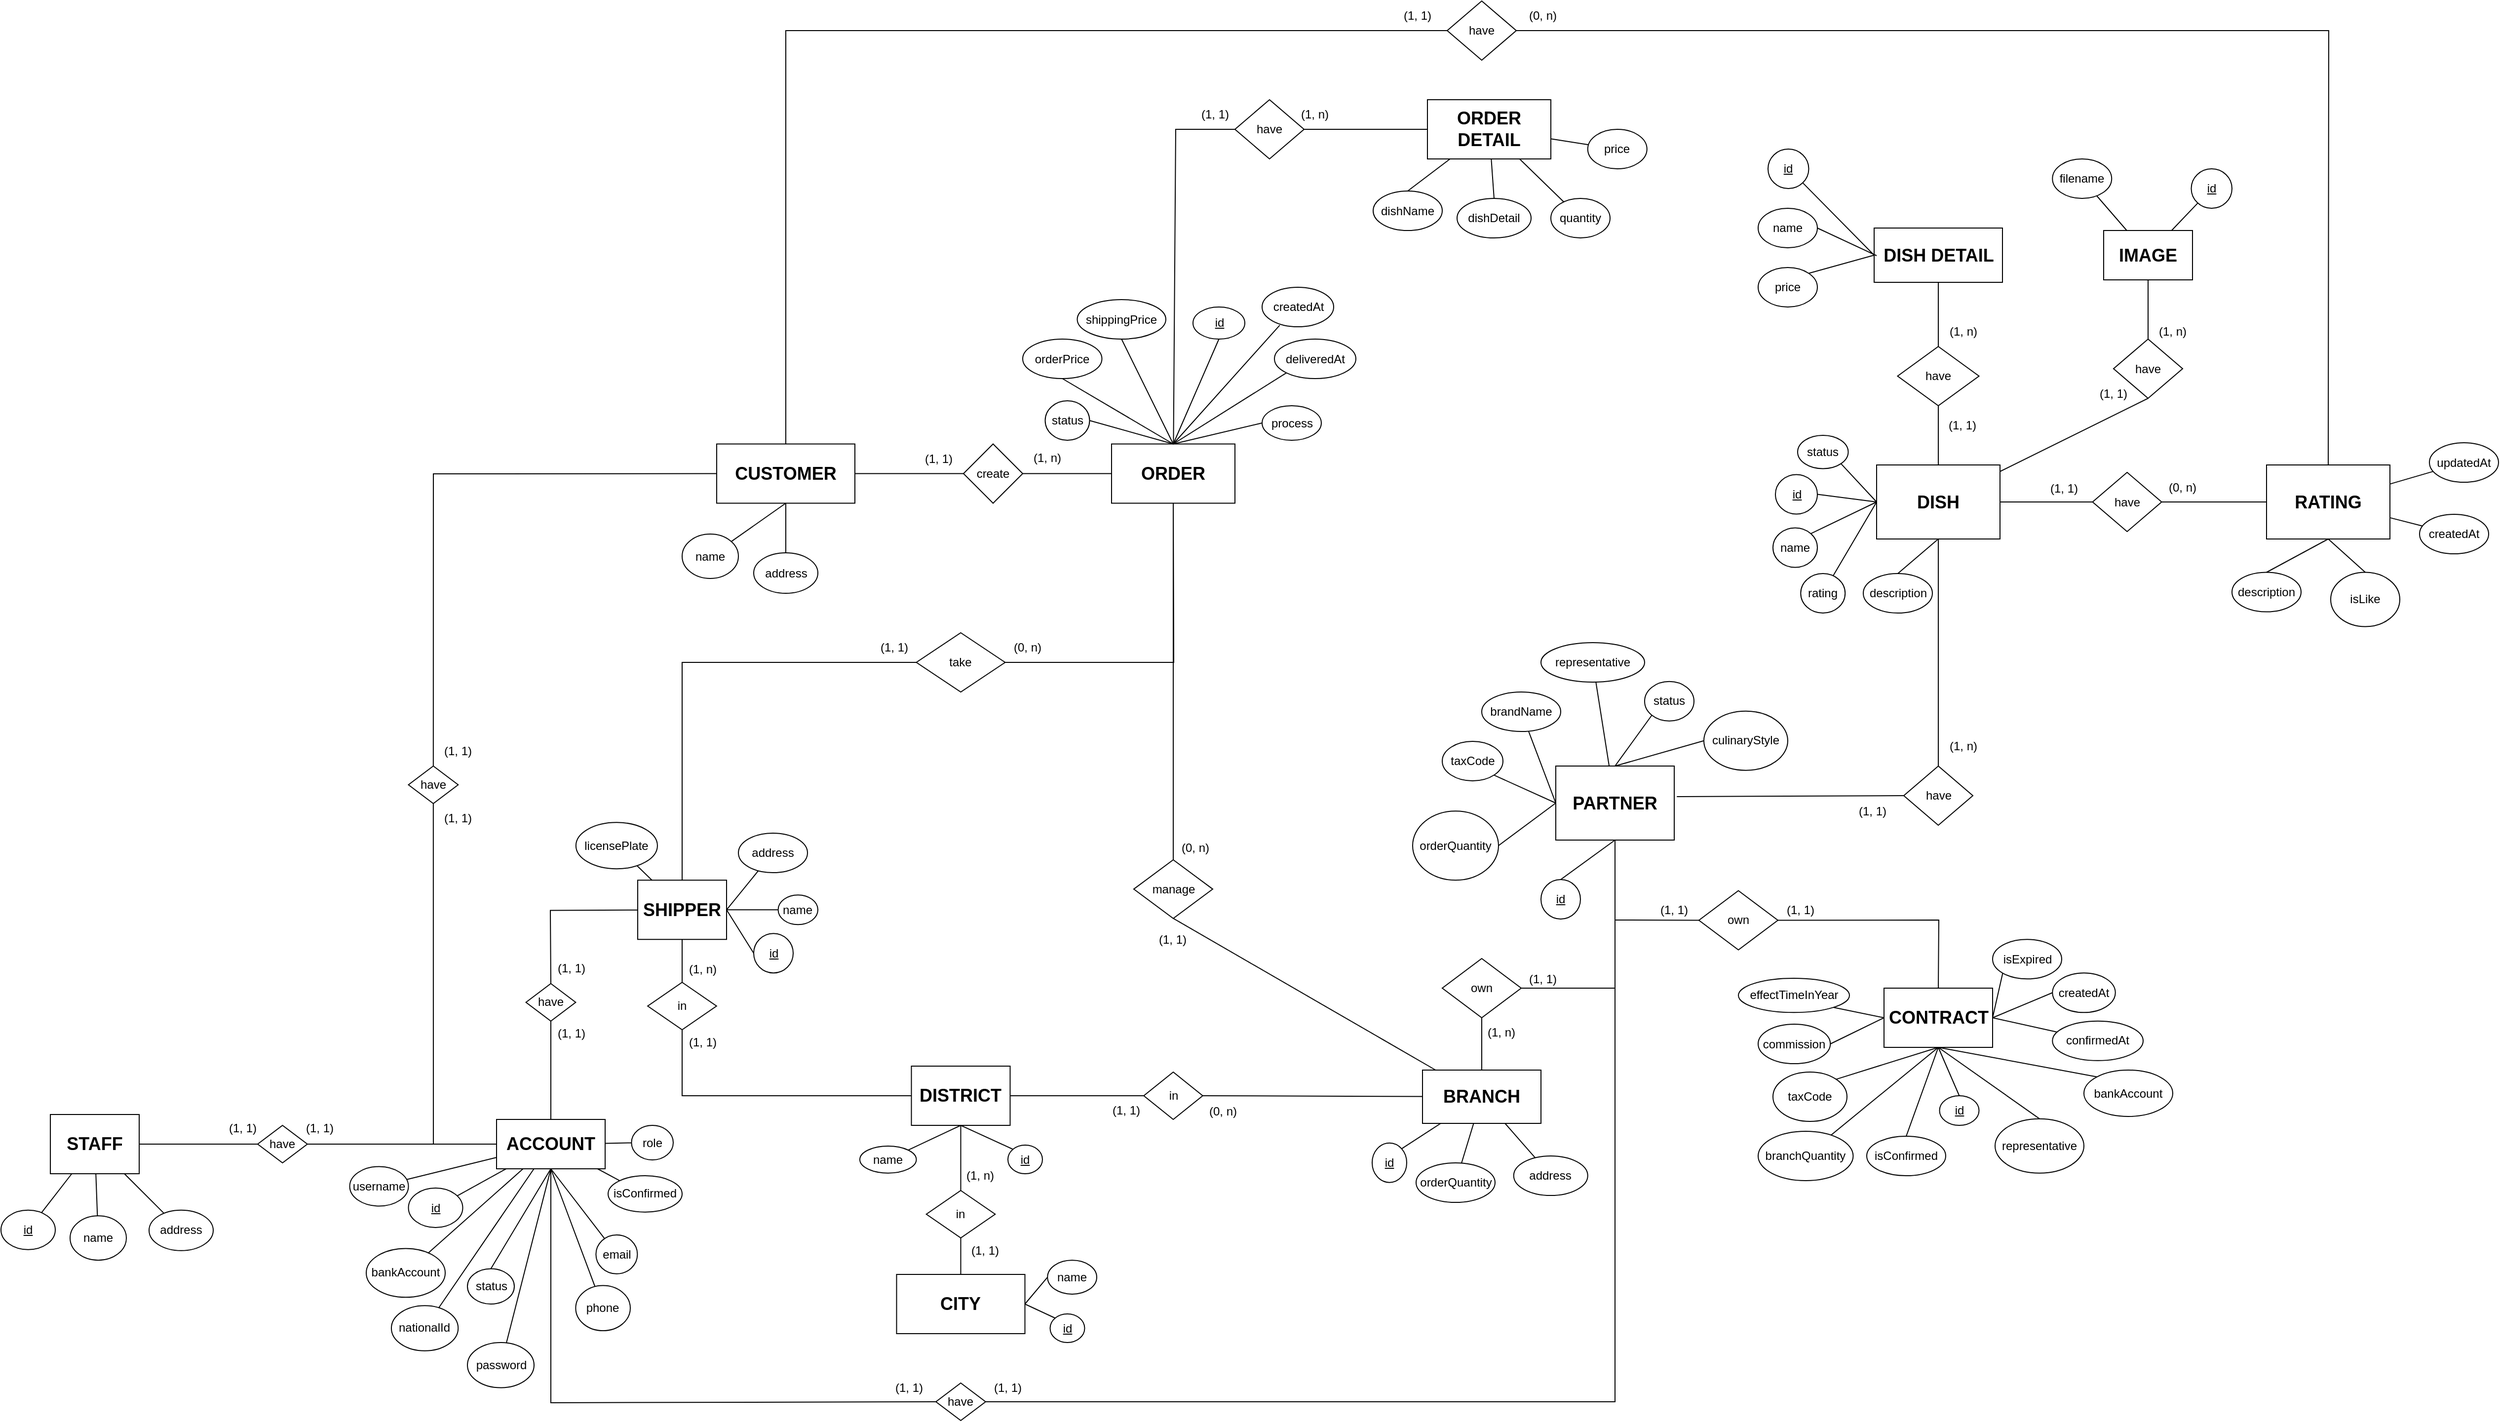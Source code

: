 <mxfile version="21.1.0" type="device">
  <diagram name="Page-1" id="AVeCr7qdwlGXbc9mvvXi">
    <mxGraphModel dx="3000" dy="1784" grid="1" gridSize="10" guides="1" tooltips="1" connect="1" arrows="1" fold="1" page="1" pageScale="1" pageWidth="850" pageHeight="1100" math="0" shadow="0">
      <root>
        <mxCell id="0" />
        <mxCell id="1" parent="0" />
        <mxCell id="DtUzFA3hqgfHuLCxwqsR-1" value="&lt;b&gt;&lt;font style=&quot;font-size: 18px;&quot;&gt;ACCOUNT&lt;/font&gt;&lt;/b&gt;" style="rounded=0;whiteSpace=wrap;html=1;" parent="1" vertex="1">
          <mxGeometry x="-518" y="373" width="110" height="50" as="geometry" />
        </mxCell>
        <mxCell id="DtUzFA3hqgfHuLCxwqsR-2" value="password" style="ellipse;whiteSpace=wrap;html=1;" parent="1" vertex="1">
          <mxGeometry x="-547.5" y="599" width="67.5" height="45.75" as="geometry" />
        </mxCell>
        <mxCell id="DtUzFA3hqgfHuLCxwqsR-3" value="" style="endArrow=none;html=1;rounded=0;entryX=0.5;entryY=1;entryDx=0;entryDy=0;" parent="1" source="DtUzFA3hqgfHuLCxwqsR-2" target="DtUzFA3hqgfHuLCxwqsR-1" edge="1">
          <mxGeometry width="50" height="50" relative="1" as="geometry">
            <mxPoint x="-218.81" y="688" as="sourcePoint" />
            <mxPoint x="-498.81" y="543" as="targetPoint" />
          </mxGeometry>
        </mxCell>
        <mxCell id="DtUzFA3hqgfHuLCxwqsR-4" value="role" style="ellipse;whiteSpace=wrap;html=1;" parent="1" vertex="1">
          <mxGeometry x="-381.31" y="379" width="42.31" height="35" as="geometry" />
        </mxCell>
        <mxCell id="DtUzFA3hqgfHuLCxwqsR-5" value="" style="endArrow=none;html=1;rounded=0;" parent="1" source="DtUzFA3hqgfHuLCxwqsR-4" target="DtUzFA3hqgfHuLCxwqsR-1" edge="1">
          <mxGeometry width="50" height="50" relative="1" as="geometry">
            <mxPoint x="-218.81" y="668" as="sourcePoint" />
            <mxPoint x="-498.81" y="543" as="targetPoint" />
          </mxGeometry>
        </mxCell>
        <mxCell id="DtUzFA3hqgfHuLCxwqsR-6" value="status" style="ellipse;whiteSpace=wrap;html=1;" parent="1" vertex="1">
          <mxGeometry x="-547.5" y="524.25" width="47.5" height="35.75" as="geometry" />
        </mxCell>
        <mxCell id="DtUzFA3hqgfHuLCxwqsR-7" value="" style="endArrow=none;html=1;rounded=0;exitX=0.5;exitY=0;exitDx=0;exitDy=0;entryX=0.5;entryY=1;entryDx=0;entryDy=0;" parent="1" source="DtUzFA3hqgfHuLCxwqsR-6" target="DtUzFA3hqgfHuLCxwqsR-1" edge="1">
          <mxGeometry width="50" height="50" relative="1" as="geometry">
            <mxPoint x="-268.81" y="628" as="sourcePoint" />
            <mxPoint x="-498.81" y="543" as="targetPoint" />
          </mxGeometry>
        </mxCell>
        <mxCell id="DtUzFA3hqgfHuLCxwqsR-8" value="&lt;b&gt;CUSTOMER&lt;/b&gt;" style="rounded=0;whiteSpace=wrap;html=1;fontSize=18;" parent="1" vertex="1">
          <mxGeometry x="-295" y="-311.25" width="140" height="60" as="geometry" />
        </mxCell>
        <mxCell id="DtUzFA3hqgfHuLCxwqsR-11" value="" style="endArrow=none;html=1;rounded=0;fontSize=12;entryX=0.5;entryY=1;entryDx=0;entryDy=0;" parent="1" target="DtUzFA3hqgfHuLCxwqsR-8" edge="1" source="jbhOdeSwPLlKwsdc-LjJ-1">
          <mxGeometry width="50" height="50" relative="1" as="geometry">
            <mxPoint x="-342.265" y="-212.308" as="sourcePoint" />
            <mxPoint x="-1525" y="-416.25" as="targetPoint" />
          </mxGeometry>
        </mxCell>
        <mxCell id="DtUzFA3hqgfHuLCxwqsR-12" value="&lt;b&gt;SHIPPER&lt;/b&gt;" style="rounded=0;whiteSpace=wrap;html=1;fontSize=18;" parent="1" vertex="1">
          <mxGeometry x="-375" y="130.63" width="90" height="60" as="geometry" />
        </mxCell>
        <mxCell id="DtUzFA3hqgfHuLCxwqsR-14" value="" style="endArrow=none;html=1;rounded=0;fontSize=12;exitX=1;exitY=0.5;exitDx=0;exitDy=0;" parent="1" source="DtUzFA3hqgfHuLCxwqsR-12" target="jbhOdeSwPLlKwsdc-LjJ-31" edge="1">
          <mxGeometry width="50" height="50" relative="1" as="geometry">
            <mxPoint x="-410.004" y="222.058" as="sourcePoint" />
            <mxPoint x="-250.28" y="110.44" as="targetPoint" />
          </mxGeometry>
        </mxCell>
        <mxCell id="DtUzFA3hqgfHuLCxwqsR-23" value="" style="endArrow=none;html=1;rounded=0;fontSize=12;exitX=1;exitY=1;exitDx=0;exitDy=0;entryX=0;entryY=0.5;entryDx=0;entryDy=0;" parent="1" source="jbhOdeSwPLlKwsdc-LjJ-27" target="DtUzFA3hqgfHuLCxwqsR-90" edge="1">
          <mxGeometry width="50" height="50" relative="1" as="geometry">
            <mxPoint x="465.35" y="6.207" as="sourcePoint" />
            <mxPoint x="620" y="27.5" as="targetPoint" />
          </mxGeometry>
        </mxCell>
        <mxCell id="DtUzFA3hqgfHuLCxwqsR-26" value="culinaryStyle" style="ellipse;whiteSpace=wrap;html=1;fontSize=12;" parent="1" vertex="1">
          <mxGeometry x="705" y="-40.63" width="85" height="60" as="geometry" />
        </mxCell>
        <mxCell id="DtUzFA3hqgfHuLCxwqsR-28" value="" style="endArrow=none;html=1;rounded=0;fontSize=12;exitX=0;exitY=0.5;exitDx=0;exitDy=0;entryX=0.5;entryY=0;entryDx=0;entryDy=0;" parent="1" source="DtUzFA3hqgfHuLCxwqsR-26" target="DtUzFA3hqgfHuLCxwqsR-90" edge="1">
          <mxGeometry width="50" height="50" relative="1" as="geometry">
            <mxPoint x="570" y="100" as="sourcePoint" />
            <mxPoint x="620" y="27.5" as="targetPoint" />
          </mxGeometry>
        </mxCell>
        <mxCell id="DtUzFA3hqgfHuLCxwqsR-29" value="orderQuantity" style="ellipse;whiteSpace=wrap;html=1;fontSize=12;" parent="1" vertex="1">
          <mxGeometry x="410" y="60.63" width="87" height="70" as="geometry" />
        </mxCell>
        <mxCell id="DtUzFA3hqgfHuLCxwqsR-31" value="" style="endArrow=none;html=1;rounded=0;fontSize=12;exitX=1;exitY=0.5;exitDx=0;exitDy=0;entryX=0;entryY=0.5;entryDx=0;entryDy=0;" parent="1" source="DtUzFA3hqgfHuLCxwqsR-29" target="DtUzFA3hqgfHuLCxwqsR-90" edge="1">
          <mxGeometry width="50" height="50" relative="1" as="geometry">
            <mxPoint x="570" y="90" as="sourcePoint" />
            <mxPoint x="570" y="55" as="targetPoint" />
          </mxGeometry>
        </mxCell>
        <mxCell id="DtUzFA3hqgfHuLCxwqsR-35" value="" style="endArrow=none;html=1;rounded=0;fontSize=12;" parent="1" source="DtUzFA3hqgfHuLCxwqsR-1" target="a25j9gmeqS0KCwt6Dlf9-147" edge="1">
          <mxGeometry width="50" height="50" relative="1" as="geometry">
            <mxPoint x="-498.81" y="543" as="sourcePoint" />
            <mxPoint x="-553.81" y="469.25" as="targetPoint" />
          </mxGeometry>
        </mxCell>
        <mxCell id="DtUzFA3hqgfHuLCxwqsR-36" value="username" style="ellipse;whiteSpace=wrap;html=1;fontSize=12;" parent="1" vertex="1">
          <mxGeometry x="-666.75" y="420.75" width="59.5" height="40" as="geometry" />
        </mxCell>
        <mxCell id="DtUzFA3hqgfHuLCxwqsR-37" value="" style="endArrow=none;html=1;rounded=0;fontSize=12;" parent="1" source="DtUzFA3hqgfHuLCxwqsR-1" target="DtUzFA3hqgfHuLCxwqsR-36" edge="1">
          <mxGeometry width="50" height="50" relative="1" as="geometry">
            <mxPoint x="-498.81" y="543" as="sourcePoint" />
            <mxPoint x="-148.81" y="628" as="targetPoint" />
          </mxGeometry>
        </mxCell>
        <mxCell id="DtUzFA3hqgfHuLCxwqsR-41" value="" style="endArrow=none;html=1;rounded=0;fontSize=12;exitX=0.5;exitY=0;exitDx=0;exitDy=0;entryX=0.5;entryY=1;entryDx=0;entryDy=0;" parent="1" source="CnV7tHZqmVSUOFiuWsAo-5" target="DtUzFA3hqgfHuLCxwqsR-90" edge="1">
          <mxGeometry width="50" height="50" relative="1" as="geometry">
            <mxPoint x="625" y="130" as="sourcePoint" />
            <mxPoint x="620" y="83" as="targetPoint" />
          </mxGeometry>
        </mxCell>
        <mxCell id="DtUzFA3hqgfHuLCxwqsR-58" value="taxCode" style="ellipse;whiteSpace=wrap;html=1;fontSize=12;" parent="1" vertex="1">
          <mxGeometry x="775" y="325" width="75" height="50" as="geometry" />
        </mxCell>
        <mxCell id="DtUzFA3hqgfHuLCxwqsR-59" value="" style="endArrow=none;html=1;rounded=0;fontSize=12;exitX=1;exitY=0;exitDx=0;exitDy=0;entryX=0.5;entryY=1;entryDx=0;entryDy=0;" parent="1" source="DtUzFA3hqgfHuLCxwqsR-58" target="DtUzFA3hqgfHuLCxwqsR-91" edge="1">
          <mxGeometry width="50" height="50" relative="1" as="geometry">
            <mxPoint x="823.75" y="260" as="sourcePoint" />
            <mxPoint x="936.25" y="300" as="targetPoint" />
          </mxGeometry>
        </mxCell>
        <mxCell id="DtUzFA3hqgfHuLCxwqsR-65" value="(1, 1)" style="text;html=1;strokeColor=none;fillColor=none;align=center;verticalAlign=middle;whiteSpace=wrap;rounded=0;fontSize=12;" parent="1" vertex="1">
          <mxGeometry x="772.5" y="145.63" width="60" height="30" as="geometry" />
        </mxCell>
        <mxCell id="DtUzFA3hqgfHuLCxwqsR-70" value="" style="endArrow=none;html=1;rounded=0;fontSize=12;exitX=0.5;exitY=0;exitDx=0;exitDy=0;entryX=0.5;entryY=1;entryDx=0;entryDy=0;" parent="1" source="CnV7tHZqmVSUOFiuWsAo-17" target="DtUzFA3hqgfHuLCxwqsR-91" edge="1">
          <mxGeometry relative="1" as="geometry">
            <mxPoint x="883.75" y="330" as="sourcePoint" />
            <mxPoint x="936.25" y="300" as="targetPoint" />
          </mxGeometry>
        </mxCell>
        <mxCell id="DtUzFA3hqgfHuLCxwqsR-83" value="(1, 1)" style="text;html=1;strokeColor=none;fillColor=none;align=center;verticalAlign=middle;whiteSpace=wrap;rounded=0;fontSize=12;" parent="1" vertex="1">
          <mxGeometry x="645" y="145.63" width="60" height="30" as="geometry" />
        </mxCell>
        <mxCell id="DtUzFA3hqgfHuLCxwqsR-84" value="representative" style="ellipse;whiteSpace=wrap;html=1;align=center;fontSize=12;" parent="1" vertex="1">
          <mxGeometry x="1000.01" y="372.32" width="89.99" height="55" as="geometry" />
        </mxCell>
        <mxCell id="DtUzFA3hqgfHuLCxwqsR-90" value="&lt;b&gt;PARTNER&lt;br&gt;&lt;/b&gt;" style="rounded=0;whiteSpace=wrap;html=1;fontSize=18;" parent="1" vertex="1">
          <mxGeometry x="555" y="15" width="120" height="75" as="geometry" />
        </mxCell>
        <mxCell id="DtUzFA3hqgfHuLCxwqsR-91" value="&lt;b&gt;CONTRACT&lt;/b&gt;" style="rounded=0;whiteSpace=wrap;html=1;fontSize=18;" parent="1" vertex="1">
          <mxGeometry x="887.5" y="240" width="110" height="60" as="geometry" />
        </mxCell>
        <mxCell id="DtUzFA3hqgfHuLCxwqsR-92" value="" style="endArrow=none;html=1;rounded=0;fontSize=12;entryX=0.5;entryY=0;entryDx=0;entryDy=0;exitX=0.5;exitY=1;exitDx=0;exitDy=0;" parent="1" source="DtUzFA3hqgfHuLCxwqsR-91" target="DtUzFA3hqgfHuLCxwqsR-84" edge="1">
          <mxGeometry relative="1" as="geometry">
            <mxPoint x="653.75" y="250" as="sourcePoint" />
            <mxPoint x="813.75" y="250" as="targetPoint" />
          </mxGeometry>
        </mxCell>
        <mxCell id="DtUzFA3hqgfHuLCxwqsR-94" value="" style="endArrow=none;html=1;rounded=0;fontSize=12;exitX=1;exitY=0;exitDx=0;exitDy=0;" parent="1" source="CnV7tHZqmVSUOFiuWsAo-46" target="jbhOdeSwPLlKwsdc-LjJ-33" edge="1">
          <mxGeometry relative="1" as="geometry">
            <mxPoint x="405" y="400" as="sourcePoint" />
            <mxPoint x="480" y="381.5" as="targetPoint" />
          </mxGeometry>
        </mxCell>
        <mxCell id="DtUzFA3hqgfHuLCxwqsR-100" value="" style="endArrow=none;html=1;rounded=0;fontSize=12;" parent="1" source="jbhOdeSwPLlKwsdc-LjJ-33" target="IJwHN701yyFFUVuA-0xl-53" edge="1">
          <mxGeometry relative="1" as="geometry">
            <mxPoint x="480" y="381.5" as="sourcePoint" />
            <mxPoint x="520" y="420" as="targetPoint" />
          </mxGeometry>
        </mxCell>
        <mxCell id="CnV7tHZqmVSUOFiuWsAo-1" value="bankAccount" style="ellipse;whiteSpace=wrap;html=1;align=center;fontSize=12;" parent="1" vertex="1">
          <mxGeometry x="1090" y="323" width="90" height="47" as="geometry" />
        </mxCell>
        <mxCell id="CnV7tHZqmVSUOFiuWsAo-2" value="" style="endArrow=none;html=1;rounded=0;exitX=0.5;exitY=1;exitDx=0;exitDy=0;entryX=0;entryY=0;entryDx=0;entryDy=0;" parent="1" source="DtUzFA3hqgfHuLCxwqsR-91" target="CnV7tHZqmVSUOFiuWsAo-1" edge="1">
          <mxGeometry relative="1" as="geometry">
            <mxPoint x="673.75" y="380" as="sourcePoint" />
            <mxPoint x="833.75" y="380" as="targetPoint" />
          </mxGeometry>
        </mxCell>
        <mxCell id="CnV7tHZqmVSUOFiuWsAo-3" value="" style="endArrow=none;html=1;rounded=0;exitX=0.5;exitY=1;exitDx=0;exitDy=0;entryX=0;entryY=0.5;entryDx=0;entryDy=0;" parent="1" source="DtUzFA3hqgfHuLCxwqsR-90" target="CnV7tHZqmVSUOFiuWsAo-48" edge="1">
          <mxGeometry relative="1" as="geometry">
            <mxPoint x="660" y="140" as="sourcePoint" />
            <mxPoint x="783" y="160" as="targetPoint" />
            <Array as="points">
              <mxPoint x="615" y="171" />
            </Array>
          </mxGeometry>
        </mxCell>
        <mxCell id="CnV7tHZqmVSUOFiuWsAo-4" value="" style="endArrow=none;html=1;rounded=0;entryX=0.5;entryY=0;entryDx=0;entryDy=0;exitX=1;exitY=0.5;exitDx=0;exitDy=0;" parent="1" source="CnV7tHZqmVSUOFiuWsAo-48" target="DtUzFA3hqgfHuLCxwqsR-91" edge="1">
          <mxGeometry relative="1" as="geometry">
            <mxPoint x="860" y="160" as="sourcePoint" />
            <mxPoint x="820" y="140" as="targetPoint" />
            <Array as="points">
              <mxPoint x="943" y="171" />
            </Array>
          </mxGeometry>
        </mxCell>
        <mxCell id="CnV7tHZqmVSUOFiuWsAo-5" value="id" style="ellipse;whiteSpace=wrap;html=1;align=center;fontStyle=4;" parent="1" vertex="1">
          <mxGeometry x="540" y="130" width="40" height="40" as="geometry" />
        </mxCell>
        <mxCell id="CnV7tHZqmVSUOFiuWsAo-9" value="" style="endArrow=none;html=1;rounded=0;exitX=1;exitY=0.5;exitDx=0;exitDy=0;" parent="1" source="DtUzFA3hqgfHuLCxwqsR-91" target="jbhOdeSwPLlKwsdc-LjJ-32" edge="1">
          <mxGeometry relative="1" as="geometry">
            <mxPoint x="813.75" y="250" as="sourcePoint" />
            <mxPoint x="1054.842" y="279.163" as="targetPoint" />
          </mxGeometry>
        </mxCell>
        <mxCell id="CnV7tHZqmVSUOFiuWsAo-17" value="id" style="ellipse;whiteSpace=wrap;html=1;align=center;fontStyle=4;" parent="1" vertex="1">
          <mxGeometry x="943.75" y="349" width="40" height="30" as="geometry" />
        </mxCell>
        <mxCell id="CnV7tHZqmVSUOFiuWsAo-38" value="commission" style="ellipse;whiteSpace=wrap;html=1;align=center;" parent="1" vertex="1">
          <mxGeometry x="760" y="276.5" width="73.13" height="40" as="geometry" />
        </mxCell>
        <mxCell id="CnV7tHZqmVSUOFiuWsAo-39" value="" style="endArrow=none;html=1;rounded=0;exitX=1;exitY=0.5;exitDx=0;exitDy=0;entryX=0;entryY=0.5;entryDx=0;entryDy=0;" parent="1" source="CnV7tHZqmVSUOFiuWsAo-38" target="DtUzFA3hqgfHuLCxwqsR-91" edge="1">
          <mxGeometry relative="1" as="geometry">
            <mxPoint x="923.75" y="340" as="sourcePoint" />
            <mxPoint x="883.75" y="275" as="targetPoint" />
          </mxGeometry>
        </mxCell>
        <mxCell id="CnV7tHZqmVSUOFiuWsAo-40" value="isConfirmed" style="ellipse;whiteSpace=wrap;html=1;align=center;" parent="1" vertex="1">
          <mxGeometry x="870" y="390" width="80" height="40" as="geometry" />
        </mxCell>
        <mxCell id="CnV7tHZqmVSUOFiuWsAo-42" value="" style="endArrow=none;html=1;rounded=0;exitX=0.5;exitY=0;exitDx=0;exitDy=0;entryX=0.5;entryY=1;entryDx=0;entryDy=0;" parent="1" source="CnV7tHZqmVSUOFiuWsAo-40" target="DtUzFA3hqgfHuLCxwqsR-91" edge="1">
          <mxGeometry relative="1" as="geometry">
            <mxPoint x="833.75" y="250" as="sourcePoint" />
            <mxPoint x="993.75" y="250" as="targetPoint" />
          </mxGeometry>
        </mxCell>
        <mxCell id="CnV7tHZqmVSUOFiuWsAo-46" value="id" style="ellipse;whiteSpace=wrap;html=1;align=center;fontStyle=4;fontSize=12;" parent="1" vertex="1">
          <mxGeometry x="369" y="396.82" width="35" height="40" as="geometry" />
        </mxCell>
        <mxCell id="CnV7tHZqmVSUOFiuWsAo-48" value="own" style="shape=rhombus;perimeter=rhombusPerimeter;whiteSpace=wrap;html=1;align=center;fontSize=12;" parent="1" vertex="1">
          <mxGeometry x="700" y="141.25" width="80" height="60" as="geometry" />
        </mxCell>
        <mxCell id="CnV7tHZqmVSUOFiuWsAo-50" value="own" style="shape=rhombus;perimeter=rhombusPerimeter;whiteSpace=wrap;html=1;align=center;fontSize=12;" parent="1" vertex="1">
          <mxGeometry x="440" y="210" width="80" height="60" as="geometry" />
        </mxCell>
        <mxCell id="CnV7tHZqmVSUOFiuWsAo-51" value="" style="endArrow=none;html=1;rounded=0;fontSize=12;entryX=0.5;entryY=1;entryDx=0;entryDy=0;" parent="1" source="jbhOdeSwPLlKwsdc-LjJ-33" target="CnV7tHZqmVSUOFiuWsAo-50" edge="1">
          <mxGeometry relative="1" as="geometry">
            <mxPoint x="480" y="316.5" as="sourcePoint" />
            <mxPoint x="690" y="300" as="targetPoint" />
          </mxGeometry>
        </mxCell>
        <mxCell id="CnV7tHZqmVSUOFiuWsAo-52" value="" style="endArrow=none;html=1;rounded=0;fontSize=12;exitX=1;exitY=0.5;exitDx=0;exitDy=0;entryX=0.5;entryY=1;entryDx=0;entryDy=0;" parent="1" source="CnV7tHZqmVSUOFiuWsAo-50" target="DtUzFA3hqgfHuLCxwqsR-90" edge="1">
          <mxGeometry relative="1" as="geometry">
            <mxPoint x="530" y="230" as="sourcePoint" />
            <mxPoint x="690" y="230" as="targetPoint" />
            <Array as="points">
              <mxPoint x="615" y="240" />
            </Array>
          </mxGeometry>
        </mxCell>
        <mxCell id="CnV7tHZqmVSUOFiuWsAo-57" value="(1, n)" style="text;html=1;strokeColor=none;fillColor=none;align=center;verticalAlign=middle;whiteSpace=wrap;rounded=0;fontSize=12;" parent="1" vertex="1">
          <mxGeometry x="470" y="270" width="60" height="30" as="geometry" />
        </mxCell>
        <mxCell id="xJUpYcqjfouEbvqXpinI-12" value="brandName" style="ellipse;whiteSpace=wrap;html=1;align=center;" parent="1" vertex="1">
          <mxGeometry x="480" y="-60" width="80" height="40" as="geometry" />
        </mxCell>
        <mxCell id="xJUpYcqjfouEbvqXpinI-13" value="" style="endArrow=none;html=1;rounded=0;entryX=0;entryY=0.5;entryDx=0;entryDy=0;" parent="1" source="xJUpYcqjfouEbvqXpinI-12" target="DtUzFA3hqgfHuLCxwqsR-90" edge="1">
          <mxGeometry relative="1" as="geometry">
            <mxPoint x="660" y="-100" as="sourcePoint" />
            <mxPoint x="820" y="-100" as="targetPoint" />
          </mxGeometry>
        </mxCell>
        <mxCell id="xJUpYcqjfouEbvqXpinI-14" value="status" style="ellipse;whiteSpace=wrap;html=1;align=center;" parent="1" vertex="1">
          <mxGeometry x="645" y="-70.63" width="50" height="40" as="geometry" />
        </mxCell>
        <mxCell id="xJUpYcqjfouEbvqXpinI-15" value="" style="endArrow=none;html=1;rounded=0;exitX=0;exitY=1;exitDx=0;exitDy=0;entryX=0.5;entryY=0;entryDx=0;entryDy=0;" parent="1" source="xJUpYcqjfouEbvqXpinI-14" target="DtUzFA3hqgfHuLCxwqsR-90" edge="1">
          <mxGeometry relative="1" as="geometry">
            <mxPoint x="560" y="-170" as="sourcePoint" />
            <mxPoint x="720" y="-170" as="targetPoint" />
          </mxGeometry>
        </mxCell>
        <mxCell id="xJUpYcqjfouEbvqXpinI-24" value="&lt;b&gt;ORDER&lt;br&gt;&lt;/b&gt;" style="rounded=0;whiteSpace=wrap;html=1;fontSize=18;" parent="1" vertex="1">
          <mxGeometry x="105" y="-311.25" width="125" height="60" as="geometry" />
        </mxCell>
        <mxCell id="xJUpYcqjfouEbvqXpinI-25" value="status" style="ellipse;whiteSpace=wrap;html=1;align=center;" parent="1" vertex="1">
          <mxGeometry x="37.76" y="-355" width="45" height="40" as="geometry" />
        </mxCell>
        <mxCell id="xJUpYcqjfouEbvqXpinI-26" value="" style="endArrow=none;html=1;rounded=0;exitX=1;exitY=0.5;exitDx=0;exitDy=0;entryX=0.5;entryY=0;entryDx=0;entryDy=0;" parent="1" source="xJUpYcqjfouEbvqXpinI-25" target="xJUpYcqjfouEbvqXpinI-24" edge="1">
          <mxGeometry relative="1" as="geometry">
            <mxPoint x="225" y="-96.25" as="sourcePoint" />
            <mxPoint x="385" y="-96.25" as="targetPoint" />
          </mxGeometry>
        </mxCell>
        <mxCell id="xJUpYcqjfouEbvqXpinI-27" value="orderPrice" style="ellipse;whiteSpace=wrap;html=1;align=center;" parent="1" vertex="1">
          <mxGeometry x="15" y="-417.5" width="80.25" height="40" as="geometry" />
        </mxCell>
        <mxCell id="xJUpYcqjfouEbvqXpinI-28" value="" style="endArrow=none;html=1;rounded=0;exitX=0.5;exitY=1;exitDx=0;exitDy=0;entryX=0.5;entryY=0;entryDx=0;entryDy=0;" parent="1" source="xJUpYcqjfouEbvqXpinI-27" target="xJUpYcqjfouEbvqXpinI-24" edge="1">
          <mxGeometry relative="1" as="geometry">
            <mxPoint x="215" y="-196.25" as="sourcePoint" />
            <mxPoint x="375" y="-196.25" as="targetPoint" />
          </mxGeometry>
        </mxCell>
        <mxCell id="xJUpYcqjfouEbvqXpinI-30" value="" style="endArrow=none;html=1;rounded=0;exitX=0.5;exitY=1;exitDx=0;exitDy=0;entryX=0.5;entryY=0;entryDx=0;entryDy=0;" parent="1" source="a25j9gmeqS0KCwt6Dlf9-58" target="xJUpYcqjfouEbvqXpinI-24" edge="1">
          <mxGeometry relative="1" as="geometry">
            <mxPoint x="216.716" y="-362.108" as="sourcePoint" />
            <mxPoint x="375" y="-196.25" as="targetPoint" />
          </mxGeometry>
        </mxCell>
        <mxCell id="xJUpYcqjfouEbvqXpinI-41" value="&lt;b&gt;DISH&lt;br&gt;&lt;/b&gt;" style="rounded=0;whiteSpace=wrap;html=1;fontSize=18;" parent="1" vertex="1">
          <mxGeometry x="880" y="-290" width="125" height="75" as="geometry" />
        </mxCell>
        <mxCell id="xJUpYcqjfouEbvqXpinI-43" value="id" style="ellipse;whiteSpace=wrap;html=1;align=center;fontStyle=4;" parent="1" vertex="1">
          <mxGeometry x="777.5" y="-280.25" width="42.5" height="40" as="geometry" />
        </mxCell>
        <mxCell id="xJUpYcqjfouEbvqXpinI-44" value="" style="endArrow=none;html=1;rounded=0;exitX=1;exitY=0.5;exitDx=0;exitDy=0;entryX=0;entryY=0.5;entryDx=0;entryDy=0;" parent="1" source="xJUpYcqjfouEbvqXpinI-43" target="xJUpYcqjfouEbvqXpinI-41" edge="1">
          <mxGeometry relative="1" as="geometry">
            <mxPoint x="1022.5" y="-120" as="sourcePoint" />
            <mxPoint x="1182.5" y="-120" as="targetPoint" />
          </mxGeometry>
        </mxCell>
        <mxCell id="a25j9gmeqS0KCwt6Dlf9-3" value="name" style="ellipse;whiteSpace=wrap;html=1;align=center;" parent="1" vertex="1">
          <mxGeometry x="775" y="-226.25" width="45" height="40" as="geometry" />
        </mxCell>
        <mxCell id="a25j9gmeqS0KCwt6Dlf9-4" value="" style="endArrow=none;html=1;rounded=0;exitX=1;exitY=0;exitDx=0;exitDy=0;entryX=0;entryY=0.5;entryDx=0;entryDy=0;" parent="1" source="a25j9gmeqS0KCwt6Dlf9-3" target="xJUpYcqjfouEbvqXpinI-41" edge="1">
          <mxGeometry relative="1" as="geometry">
            <mxPoint x="932.5" y="-170" as="sourcePoint" />
            <mxPoint x="1092.5" y="-170" as="targetPoint" />
          </mxGeometry>
        </mxCell>
        <mxCell id="a25j9gmeqS0KCwt6Dlf9-5" value="description" style="ellipse;whiteSpace=wrap;html=1;align=center;" parent="1" vertex="1">
          <mxGeometry x="866.5" y="-180" width="70" height="40" as="geometry" />
        </mxCell>
        <mxCell id="a25j9gmeqS0KCwt6Dlf9-6" value="" style="endArrow=none;html=1;rounded=0;exitX=0.5;exitY=0;exitDx=0;exitDy=0;entryX=0.5;entryY=1;entryDx=0;entryDy=0;" parent="1" source="a25j9gmeqS0KCwt6Dlf9-5" target="xJUpYcqjfouEbvqXpinI-41" edge="1">
          <mxGeometry relative="1" as="geometry">
            <mxPoint x="1032.5" y="-180" as="sourcePoint" />
            <mxPoint x="880" y="-252" as="targetPoint" />
          </mxGeometry>
        </mxCell>
        <mxCell id="a25j9gmeqS0KCwt6Dlf9-8" value="&lt;b&gt;DISH DETAIL&lt;br&gt;&lt;/b&gt;" style="rounded=0;whiteSpace=wrap;html=1;fontSize=18;" parent="1" vertex="1">
          <mxGeometry x="877.5" y="-530" width="130" height="55" as="geometry" />
        </mxCell>
        <mxCell id="a25j9gmeqS0KCwt6Dlf9-12" value="" style="endArrow=none;html=1;rounded=0;exitX=1;exitY=0.5;exitDx=0;exitDy=0;" parent="1" source="IJwHN701yyFFUVuA-0xl-16" edge="1">
          <mxGeometry relative="1" as="geometry">
            <mxPoint x="825" y="-530" as="sourcePoint" />
            <mxPoint x="880" y="-502" as="targetPoint" />
          </mxGeometry>
        </mxCell>
        <mxCell id="a25j9gmeqS0KCwt6Dlf9-13" value="price" style="ellipse;whiteSpace=wrap;html=1;align=center;" parent="1" vertex="1">
          <mxGeometry x="760" y="-490" width="60" height="40" as="geometry" />
        </mxCell>
        <mxCell id="a25j9gmeqS0KCwt6Dlf9-14" value="" style="endArrow=none;html=1;rounded=0;exitX=1;exitY=0;exitDx=0;exitDy=0;entryX=0;entryY=0.5;entryDx=0;entryDy=0;" parent="1" source="a25j9gmeqS0KCwt6Dlf9-13" target="a25j9gmeqS0KCwt6Dlf9-8" edge="1">
          <mxGeometry relative="1" as="geometry">
            <mxPoint x="1040" y="-330" as="sourcePoint" />
            <mxPoint x="1200" y="-330" as="targetPoint" />
          </mxGeometry>
        </mxCell>
        <mxCell id="a25j9gmeqS0KCwt6Dlf9-15" value="have" style="shape=rhombus;perimeter=rhombusPerimeter;whiteSpace=wrap;html=1;align=center;" parent="1" vertex="1">
          <mxGeometry x="901.25" y="-410" width="82.5" height="60" as="geometry" />
        </mxCell>
        <mxCell id="a25j9gmeqS0KCwt6Dlf9-16" value="" style="endArrow=none;html=1;rounded=0;exitX=0.5;exitY=0;exitDx=0;exitDy=0;entryX=0.5;entryY=1;entryDx=0;entryDy=0;" parent="1" source="xJUpYcqjfouEbvqXpinI-41" target="a25j9gmeqS0KCwt6Dlf9-15" edge="1">
          <mxGeometry relative="1" as="geometry">
            <mxPoint x="1110" y="-277.5" as="sourcePoint" />
            <mxPoint x="1270" y="-277.5" as="targetPoint" />
          </mxGeometry>
        </mxCell>
        <mxCell id="a25j9gmeqS0KCwt6Dlf9-17" value="" style="endArrow=none;html=1;rounded=0;exitX=0.5;exitY=0;exitDx=0;exitDy=0;entryX=0.5;entryY=1;entryDx=0;entryDy=0;" parent="1" source="a25j9gmeqS0KCwt6Dlf9-15" target="a25j9gmeqS0KCwt6Dlf9-8" edge="1">
          <mxGeometry relative="1" as="geometry">
            <mxPoint x="1110" y="-377.5" as="sourcePoint" />
            <mxPoint x="1270" y="-377.5" as="targetPoint" />
          </mxGeometry>
        </mxCell>
        <mxCell id="a25j9gmeqS0KCwt6Dlf9-18" value="status" style="ellipse;whiteSpace=wrap;html=1;align=center;" parent="1" vertex="1">
          <mxGeometry x="800" y="-320" width="51.25" height="33.75" as="geometry" />
        </mxCell>
        <mxCell id="a25j9gmeqS0KCwt6Dlf9-19" value="" style="endArrow=none;html=1;rounded=0;exitX=1;exitY=1;exitDx=0;exitDy=0;entryX=0;entryY=0.5;entryDx=0;entryDy=0;" parent="1" source="a25j9gmeqS0KCwt6Dlf9-18" target="xJUpYcqjfouEbvqXpinI-41" edge="1">
          <mxGeometry relative="1" as="geometry">
            <mxPoint x="972.5" y="-250" as="sourcePoint" />
            <mxPoint x="1132.5" y="-250" as="targetPoint" />
          </mxGeometry>
        </mxCell>
        <mxCell id="a25j9gmeqS0KCwt6Dlf9-20" value="(1, n)" style="text;html=1;strokeColor=none;fillColor=none;align=center;verticalAlign=middle;whiteSpace=wrap;rounded=0;" parent="1" vertex="1">
          <mxGeometry x="937.5" y="-440" width="60" height="30" as="geometry" />
        </mxCell>
        <mxCell id="a25j9gmeqS0KCwt6Dlf9-21" value="(1, 1)" style="text;html=1;strokeColor=none;fillColor=none;align=center;verticalAlign=middle;whiteSpace=wrap;rounded=0;" parent="1" vertex="1">
          <mxGeometry x="936.5" y="-345" width="60" height="30" as="geometry" />
        </mxCell>
        <mxCell id="a25j9gmeqS0KCwt6Dlf9-23" value="" style="endArrow=none;html=1;rounded=0;exitX=0.5;exitY=0;exitDx=0;exitDy=0;entryX=0.5;entryY=1;entryDx=0;entryDy=0;" parent="1" source="a25j9gmeqS0KCwt6Dlf9-24" target="xJUpYcqjfouEbvqXpinI-41" edge="1">
          <mxGeometry relative="1" as="geometry">
            <mxPoint x="760" y="-160" as="sourcePoint" />
            <mxPoint x="1010" y="-200" as="targetPoint" />
          </mxGeometry>
        </mxCell>
        <mxCell id="a25j9gmeqS0KCwt6Dlf9-24" value="have" style="shape=rhombus;perimeter=rhombusPerimeter;whiteSpace=wrap;html=1;align=center;" parent="1" vertex="1">
          <mxGeometry x="907.5" y="15" width="70" height="60" as="geometry" />
        </mxCell>
        <mxCell id="a25j9gmeqS0KCwt6Dlf9-25" value="" style="endArrow=none;html=1;rounded=0;exitX=1.022;exitY=0.414;exitDx=0;exitDy=0;exitPerimeter=0;entryX=0;entryY=0.5;entryDx=0;entryDy=0;" parent="1" source="DtUzFA3hqgfHuLCxwqsR-90" target="a25j9gmeqS0KCwt6Dlf9-24" edge="1">
          <mxGeometry relative="1" as="geometry">
            <mxPoint x="760" as="sourcePoint" />
            <mxPoint x="920" as="targetPoint" />
          </mxGeometry>
        </mxCell>
        <mxCell id="a25j9gmeqS0KCwt6Dlf9-27" value="(1, n)" style="text;html=1;strokeColor=none;fillColor=none;align=center;verticalAlign=middle;whiteSpace=wrap;rounded=0;" parent="1" vertex="1">
          <mxGeometry x="937.5" y="-20" width="60" height="30" as="geometry" />
        </mxCell>
        <mxCell id="a25j9gmeqS0KCwt6Dlf9-29" value="(1, 1)" style="text;html=1;strokeColor=none;fillColor=none;align=center;verticalAlign=middle;whiteSpace=wrap;rounded=0;" parent="1" vertex="1">
          <mxGeometry x="846.25" y="46.25" width="60" height="30" as="geometry" />
        </mxCell>
        <mxCell id="a25j9gmeqS0KCwt6Dlf9-32" value="&lt;b&gt;RATING&lt;br&gt;&lt;/b&gt;" style="rounded=0;whiteSpace=wrap;html=1;fontSize=18;" parent="1" vertex="1">
          <mxGeometry x="1275" y="-290" width="125" height="75" as="geometry" />
        </mxCell>
        <mxCell id="a25j9gmeqS0KCwt6Dlf9-35" value="description" style="ellipse;whiteSpace=wrap;html=1;align=center;" parent="1" vertex="1">
          <mxGeometry x="1240" y="-181.25" width="70" height="40" as="geometry" />
        </mxCell>
        <mxCell id="a25j9gmeqS0KCwt6Dlf9-36" value="isLike" style="ellipse;whiteSpace=wrap;html=1;align=center;" parent="1" vertex="1">
          <mxGeometry x="1340" y="-181.25" width="70" height="55" as="geometry" />
        </mxCell>
        <mxCell id="a25j9gmeqS0KCwt6Dlf9-40" value="" style="endArrow=none;html=1;rounded=0;exitX=0.5;exitY=0;exitDx=0;exitDy=0;entryX=0.5;entryY=1;entryDx=0;entryDy=0;" parent="1" source="a25j9gmeqS0KCwt6Dlf9-35" target="a25j9gmeqS0KCwt6Dlf9-32" edge="1">
          <mxGeometry relative="1" as="geometry">
            <mxPoint x="1361" y="-176" as="sourcePoint" />
            <mxPoint x="1340" y="-220" as="targetPoint" />
          </mxGeometry>
        </mxCell>
        <mxCell id="a25j9gmeqS0KCwt6Dlf9-41" value="" style="endArrow=none;html=1;rounded=0;exitX=0.5;exitY=0;exitDx=0;exitDy=0;entryX=0.5;entryY=1;entryDx=0;entryDy=0;" parent="1" source="a25j9gmeqS0KCwt6Dlf9-36" target="a25j9gmeqS0KCwt6Dlf9-32" edge="1">
          <mxGeometry relative="1" as="geometry">
            <mxPoint x="1439" y="-174" as="sourcePoint" />
            <mxPoint x="1349" y="-209" as="targetPoint" />
          </mxGeometry>
        </mxCell>
        <mxCell id="a25j9gmeqS0KCwt6Dlf9-43" value="have" style="shape=rhombus;perimeter=rhombusPerimeter;whiteSpace=wrap;html=1;align=center;" parent="1" vertex="1">
          <mxGeometry x="1098.75" y="-282.5" width="70" height="60" as="geometry" />
        </mxCell>
        <mxCell id="a25j9gmeqS0KCwt6Dlf9-44" value="" style="endArrow=none;html=1;rounded=0;exitX=1;exitY=0.5;exitDx=0;exitDy=0;entryX=0;entryY=0.5;entryDx=0;entryDy=0;" parent="1" source="xJUpYcqjfouEbvqXpinI-41" target="a25j9gmeqS0KCwt6Dlf9-43" edge="1">
          <mxGeometry relative="1" as="geometry">
            <mxPoint x="1020" y="-170" as="sourcePoint" />
            <mxPoint x="1180" y="-170" as="targetPoint" />
          </mxGeometry>
        </mxCell>
        <mxCell id="a25j9gmeqS0KCwt6Dlf9-45" value="" style="endArrow=none;html=1;rounded=0;exitX=0;exitY=0.5;exitDx=0;exitDy=0;entryX=1;entryY=0.5;entryDx=0;entryDy=0;" parent="1" source="a25j9gmeqS0KCwt6Dlf9-32" target="a25j9gmeqS0KCwt6Dlf9-43" edge="1">
          <mxGeometry relative="1" as="geometry">
            <mxPoint x="1015" y="-242" as="sourcePoint" />
            <mxPoint x="1124" y="-242" as="targetPoint" />
          </mxGeometry>
        </mxCell>
        <mxCell id="a25j9gmeqS0KCwt6Dlf9-46" value="(0, n)" style="text;html=1;strokeColor=none;fillColor=none;align=center;verticalAlign=middle;whiteSpace=wrap;rounded=0;" parent="1" vertex="1">
          <mxGeometry x="1160" y="-282.5" width="60" height="30" as="geometry" />
        </mxCell>
        <mxCell id="a25j9gmeqS0KCwt6Dlf9-47" value="(1, 1)" style="text;html=1;strokeColor=none;fillColor=none;align=center;verticalAlign=middle;whiteSpace=wrap;rounded=0;" parent="1" vertex="1">
          <mxGeometry x="1040" y="-281.25" width="60" height="30" as="geometry" />
        </mxCell>
        <mxCell id="a25j9gmeqS0KCwt6Dlf9-50" value="" style="endArrow=none;html=1;rounded=0;entryX=0.5;entryY=1;entryDx=0;entryDy=0;" parent="1" source="jbhOdeSwPLlKwsdc-LjJ-2" target="DtUzFA3hqgfHuLCxwqsR-8" edge="1">
          <mxGeometry relative="1" as="geometry">
            <mxPoint x="-237.5" y="-200" as="sourcePoint" />
            <mxPoint x="-225" y="-246.25" as="targetPoint" />
          </mxGeometry>
        </mxCell>
        <mxCell id="a25j9gmeqS0KCwt6Dlf9-52" value="create" style="shape=rhombus;perimeter=rhombusPerimeter;whiteSpace=wrap;html=1;align=center;" parent="1" vertex="1">
          <mxGeometry x="-45" y="-311.25" width="60" height="60" as="geometry" />
        </mxCell>
        <mxCell id="a25j9gmeqS0KCwt6Dlf9-53" value="" style="endArrow=none;html=1;rounded=0;exitX=1;exitY=0.5;exitDx=0;exitDy=0;entryX=0;entryY=0.5;entryDx=0;entryDy=0;" parent="1" source="DtUzFA3hqgfHuLCxwqsR-8" target="a25j9gmeqS0KCwt6Dlf9-52" edge="1">
          <mxGeometry relative="1" as="geometry">
            <mxPoint x="-105" y="-266.25" as="sourcePoint" />
            <mxPoint x="55" y="-266.25" as="targetPoint" />
          </mxGeometry>
        </mxCell>
        <mxCell id="a25j9gmeqS0KCwt6Dlf9-54" value="" style="endArrow=none;html=1;rounded=0;exitX=1;exitY=0.5;exitDx=0;exitDy=0;entryX=0;entryY=0.5;entryDx=0;entryDy=0;" parent="1" source="a25j9gmeqS0KCwt6Dlf9-52" target="xJUpYcqjfouEbvqXpinI-24" edge="1">
          <mxGeometry relative="1" as="geometry">
            <mxPoint x="-70" y="-228.75" as="sourcePoint" />
            <mxPoint x="40" y="-228.75" as="targetPoint" />
          </mxGeometry>
        </mxCell>
        <mxCell id="a25j9gmeqS0KCwt6Dlf9-56" value="(1, 1)" style="text;html=1;strokeColor=none;fillColor=none;align=center;verticalAlign=middle;whiteSpace=wrap;rounded=0;" parent="1" vertex="1">
          <mxGeometry x="-100" y="-311.25" width="60" height="30" as="geometry" />
        </mxCell>
        <mxCell id="a25j9gmeqS0KCwt6Dlf9-57" value="(1, n)" style="text;html=1;strokeColor=none;fillColor=none;align=center;verticalAlign=middle;whiteSpace=wrap;rounded=0;" parent="1" vertex="1">
          <mxGeometry x="10.25" y="-312.5" width="60" height="30" as="geometry" />
        </mxCell>
        <mxCell id="a25j9gmeqS0KCwt6Dlf9-58" value="id" style="ellipse;whiteSpace=wrap;html=1;align=center;fontStyle=4;" parent="1" vertex="1">
          <mxGeometry x="187.5" y="-450" width="52.5" height="32.5" as="geometry" />
        </mxCell>
        <mxCell id="a25j9gmeqS0KCwt6Dlf9-60" value="process" style="ellipse;whiteSpace=wrap;html=1;align=center;" parent="1" vertex="1">
          <mxGeometry x="257.5" y="-350" width="60" height="35" as="geometry" />
        </mxCell>
        <mxCell id="a25j9gmeqS0KCwt6Dlf9-61" value="" style="endArrow=none;html=1;rounded=0;entryX=0;entryY=0.5;entryDx=0;entryDy=0;exitX=0.5;exitY=0;exitDx=0;exitDy=0;" parent="1" source="xJUpYcqjfouEbvqXpinI-24" target="a25j9gmeqS0KCwt6Dlf9-60" edge="1">
          <mxGeometry relative="1" as="geometry">
            <mxPoint x="10" y="-250" as="sourcePoint" />
            <mxPoint x="170" y="-250" as="targetPoint" />
          </mxGeometry>
        </mxCell>
        <mxCell id="a25j9gmeqS0KCwt6Dlf9-85" value="(1, n)" style="text;html=1;strokeColor=none;fillColor=none;align=center;verticalAlign=middle;whiteSpace=wrap;rounded=0;" parent="1" vertex="1">
          <mxGeometry x="281.25" y="-660" width="60" height="30" as="geometry" />
        </mxCell>
        <mxCell id="a25j9gmeqS0KCwt6Dlf9-86" value="(1, 1)" style="text;html=1;strokeColor=none;fillColor=none;align=center;verticalAlign=middle;whiteSpace=wrap;rounded=0;" parent="1" vertex="1">
          <mxGeometry x="180" y="-660" width="60" height="30" as="geometry" />
        </mxCell>
        <mxCell id="a25j9gmeqS0KCwt6Dlf9-92" value="&lt;b&gt;CITY&lt;/b&gt;" style="rounded=0;whiteSpace=wrap;html=1;fontSize=18;" parent="1" vertex="1">
          <mxGeometry x="-112.75" y="530" width="130" height="60" as="geometry" />
        </mxCell>
        <mxCell id="a25j9gmeqS0KCwt6Dlf9-104" value="" style="endArrow=none;html=1;rounded=0;entryX=1;entryY=0.5;entryDx=0;entryDy=0;" parent="1" source="jbhOdeSwPLlKwsdc-LjJ-30" target="DtUzFA3hqgfHuLCxwqsR-12" edge="1">
          <mxGeometry relative="1" as="geometry">
            <mxPoint x="-210" y="140.25" as="sourcePoint" />
            <mxPoint x="-210" y="160" as="targetPoint" />
          </mxGeometry>
        </mxCell>
        <mxCell id="a25j9gmeqS0KCwt6Dlf9-106" value="(1, 1)" style="text;html=1;strokeColor=none;fillColor=none;align=center;verticalAlign=middle;whiteSpace=wrap;rounded=0;" parent="1" vertex="1">
          <mxGeometry x="-339" y="280" width="60" height="30" as="geometry" />
        </mxCell>
        <mxCell id="a25j9gmeqS0KCwt6Dlf9-107" value="id" style="ellipse;whiteSpace=wrap;html=1;align=center;fontStyle=4;" parent="1" vertex="1">
          <mxGeometry x="-257.5" y="184.63" width="40" height="40" as="geometry" />
        </mxCell>
        <mxCell id="a25j9gmeqS0KCwt6Dlf9-108" value="" style="endArrow=none;html=1;rounded=0;exitX=0;exitY=0.5;exitDx=0;exitDy=0;entryX=1;entryY=0.5;entryDx=0;entryDy=0;" parent="1" source="a25j9gmeqS0KCwt6Dlf9-107" target="DtUzFA3hqgfHuLCxwqsR-12" edge="1">
          <mxGeometry relative="1" as="geometry">
            <mxPoint x="-275" y="308.75" as="sourcePoint" />
            <mxPoint x="-115" y="308.75" as="targetPoint" />
          </mxGeometry>
        </mxCell>
        <mxCell id="a25j9gmeqS0KCwt6Dlf9-109" value="(1, 1)" style="text;html=1;strokeColor=none;fillColor=none;align=center;verticalAlign=middle;whiteSpace=wrap;rounded=0;fontSize=12;" parent="1" vertex="1">
          <mxGeometry x="512.38" y="215.63" width="60" height="30" as="geometry" />
        </mxCell>
        <mxCell id="a25j9gmeqS0KCwt6Dlf9-137" value="(1, 1)" style="text;html=1;strokeColor=none;fillColor=none;align=center;verticalAlign=middle;whiteSpace=wrap;rounded=0;" parent="1" vertex="1">
          <mxGeometry x="-145" y="-120" width="60" height="30" as="geometry" />
        </mxCell>
        <mxCell id="a25j9gmeqS0KCwt6Dlf9-138" value="take" style="shape=rhombus;perimeter=rhombusPerimeter;whiteSpace=wrap;html=1;align=center;" parent="1" vertex="1">
          <mxGeometry x="-92.75" y="-120" width="90" height="60" as="geometry" />
        </mxCell>
        <mxCell id="a25j9gmeqS0KCwt6Dlf9-139" value="" style="endArrow=none;html=1;rounded=0;exitX=0.5;exitY=0;exitDx=0;exitDy=0;entryX=0;entryY=0.5;entryDx=0;entryDy=0;" parent="1" source="DtUzFA3hqgfHuLCxwqsR-12" target="a25j9gmeqS0KCwt6Dlf9-138" edge="1">
          <mxGeometry relative="1" as="geometry">
            <mxPoint x="-20" y="50" as="sourcePoint" />
            <mxPoint x="140" y="50" as="targetPoint" />
            <Array as="points">
              <mxPoint x="-330" y="-90" />
            </Array>
          </mxGeometry>
        </mxCell>
        <mxCell id="a25j9gmeqS0KCwt6Dlf9-140" value="" style="endArrow=none;html=1;rounded=0;exitX=1;exitY=0.5;exitDx=0;exitDy=0;entryX=0.5;entryY=1;entryDx=0;entryDy=0;" parent="1" source="a25j9gmeqS0KCwt6Dlf9-138" target="xJUpYcqjfouEbvqXpinI-24" edge="1">
          <mxGeometry relative="1" as="geometry">
            <mxPoint x="-60" y="-100" as="sourcePoint" />
            <mxPoint x="100" y="-100" as="targetPoint" />
            <Array as="points">
              <mxPoint x="168" y="-90" />
            </Array>
          </mxGeometry>
        </mxCell>
        <mxCell id="a25j9gmeqS0KCwt6Dlf9-141" value="(0, n)" style="text;html=1;strokeColor=none;fillColor=none;align=center;verticalAlign=middle;whiteSpace=wrap;rounded=0;" parent="1" vertex="1">
          <mxGeometry x="-10" y="-120" width="60" height="30" as="geometry" />
        </mxCell>
        <mxCell id="a25j9gmeqS0KCwt6Dlf9-147" value="id" style="ellipse;whiteSpace=wrap;html=1;align=center;fontStyle=4;" parent="1" vertex="1">
          <mxGeometry x="-607.25" y="442.5" width="55" height="40" as="geometry" />
        </mxCell>
        <mxCell id="4zHi_QGOuxHd6XktMWV1-2" value="have" style="shape=rhombus;perimeter=rhombusPerimeter;whiteSpace=wrap;html=1;align=center;" parent="1" vertex="1">
          <mxGeometry x="445" y="-760" width="70" height="60" as="geometry" />
        </mxCell>
        <mxCell id="4zHi_QGOuxHd6XktMWV1-4" value="" style="endArrow=none;html=1;rounded=0;exitX=0.5;exitY=0;exitDx=0;exitDy=0;entryX=0;entryY=0.5;entryDx=0;entryDy=0;" parent="1" source="DtUzFA3hqgfHuLCxwqsR-8" target="4zHi_QGOuxHd6XktMWV1-2" edge="1">
          <mxGeometry relative="1" as="geometry">
            <mxPoint x="-145" y="-271" as="sourcePoint" />
            <mxPoint x="-35" y="-271" as="targetPoint" />
            <Array as="points">
              <mxPoint x="-225" y="-730" />
            </Array>
          </mxGeometry>
        </mxCell>
        <mxCell id="4zHi_QGOuxHd6XktMWV1-5" value="" style="endArrow=none;html=1;rounded=0;exitX=1;exitY=0.5;exitDx=0;exitDy=0;entryX=0.5;entryY=0;entryDx=0;entryDy=0;" parent="1" source="4zHi_QGOuxHd6XktMWV1-2" target="a25j9gmeqS0KCwt6Dlf9-32" edge="1">
          <mxGeometry relative="1" as="geometry">
            <mxPoint x="152.5" y="-290" as="sourcePoint" />
            <mxPoint x="822.5" y="-709" as="targetPoint" />
            <Array as="points">
              <mxPoint x="1338" y="-730" />
            </Array>
          </mxGeometry>
        </mxCell>
        <mxCell id="4zHi_QGOuxHd6XktMWV1-6" value="(0, n)" style="text;html=1;strokeColor=none;fillColor=none;align=center;verticalAlign=middle;whiteSpace=wrap;rounded=0;" parent="1" vertex="1">
          <mxGeometry x="512.38" y="-760" width="60" height="30" as="geometry" />
        </mxCell>
        <mxCell id="4zHi_QGOuxHd6XktMWV1-7" value="(1, 1)" style="text;html=1;strokeColor=none;fillColor=none;align=center;verticalAlign=middle;whiteSpace=wrap;rounded=0;" parent="1" vertex="1">
          <mxGeometry x="385" y="-760" width="60" height="30" as="geometry" />
        </mxCell>
        <mxCell id="4zHi_QGOuxHd6XktMWV1-8" value="id" style="ellipse;whiteSpace=wrap;html=1;align=center;fontStyle=4;" parent="1" vertex="1">
          <mxGeometry x="770" y="-610" width="41.25" height="40" as="geometry" />
        </mxCell>
        <mxCell id="4zHi_QGOuxHd6XktMWV1-9" value="" style="endArrow=none;html=1;rounded=0;exitX=1;exitY=1;exitDx=0;exitDy=0;entryX=0;entryY=0.5;entryDx=0;entryDy=0;" parent="1" source="4zHi_QGOuxHd6XktMWV1-8" target="a25j9gmeqS0KCwt6Dlf9-8" edge="1">
          <mxGeometry relative="1" as="geometry">
            <mxPoint x="835" y="-520" as="sourcePoint" />
            <mxPoint x="890" y="-492" as="targetPoint" />
          </mxGeometry>
        </mxCell>
        <mxCell id="4zHi_QGOuxHd6XktMWV1-11" value="" style="endArrow=none;html=1;rounded=0;exitX=0;exitY=0.5;exitDx=0;exitDy=0;" parent="1" source="xJUpYcqjfouEbvqXpinI-41" target="jbhOdeSwPLlKwsdc-LjJ-36" edge="1">
          <mxGeometry relative="1" as="geometry">
            <mxPoint x="1031" y="-170" as="sourcePoint" />
            <mxPoint x="831.25" y="-181.25" as="targetPoint" />
          </mxGeometry>
        </mxCell>
        <mxCell id="4zHi_QGOuxHd6XktMWV1-15" value="" style="endArrow=none;html=1;rounded=0;exitX=0.5;exitY=1;exitDx=0;exitDy=0;entryX=0.5;entryY=0;entryDx=0;entryDy=0;" parent="1" source="DtUzFA3hqgfHuLCxwqsR-12" target="IJwHN701yyFFUVuA-0xl-59" edge="1">
          <mxGeometry relative="1" as="geometry">
            <mxPoint x="35" y="170.63" as="sourcePoint" />
            <mxPoint x="-330" y="240.63" as="targetPoint" />
          </mxGeometry>
        </mxCell>
        <mxCell id="4zHi_QGOuxHd6XktMWV1-22" value="id" style="ellipse;whiteSpace=wrap;html=1;align=center;fontStyle=4;" parent="1" vertex="1">
          <mxGeometry x="42.75" y="570" width="35" height="29" as="geometry" />
        </mxCell>
        <mxCell id="4zHi_QGOuxHd6XktMWV1-24" value="" style="endArrow=none;html=1;rounded=0;exitX=1;exitY=0.5;exitDx=0;exitDy=0;entryX=0;entryY=0;entryDx=0;entryDy=0;" parent="1" source="a25j9gmeqS0KCwt6Dlf9-92" target="4zHi_QGOuxHd6XktMWV1-22" edge="1">
          <mxGeometry relative="1" as="geometry">
            <mxPoint x="135.5" y="491.26" as="sourcePoint" />
            <mxPoint x="210.5" y="531.26" as="targetPoint" />
          </mxGeometry>
        </mxCell>
        <mxCell id="6N9-Ce9aOwho1xYi6_uk-1" value="createdAt" style="ellipse;whiteSpace=wrap;html=1;align=center;" parent="1" vertex="1">
          <mxGeometry x="1058.13" y="224.63" width="63.75" height="40" as="geometry" />
        </mxCell>
        <mxCell id="6N9-Ce9aOwho1xYi6_uk-2" value="" style="endArrow=none;html=1;rounded=0;entryX=0;entryY=0.5;entryDx=0;entryDy=0;exitX=1;exitY=0.5;exitDx=0;exitDy=0;" parent="1" source="DtUzFA3hqgfHuLCxwqsR-91" target="6N9-Ce9aOwho1xYi6_uk-1" edge="1">
          <mxGeometry relative="1" as="geometry">
            <mxPoint x="1008" y="280" as="sourcePoint" />
            <mxPoint x="1046" y="270" as="targetPoint" />
          </mxGeometry>
        </mxCell>
        <mxCell id="IJwHN701yyFFUVuA-0xl-4" value="isExpired" style="ellipse;whiteSpace=wrap;html=1;align=center;" parent="1" vertex="1">
          <mxGeometry x="997.5" y="190.63" width="70" height="40" as="geometry" />
        </mxCell>
        <mxCell id="IJwHN701yyFFUVuA-0xl-5" value="" style="endArrow=none;html=1;rounded=0;entryX=0;entryY=1;entryDx=0;entryDy=0;exitX=1;exitY=0.5;exitDx=0;exitDy=0;" parent="1" source="DtUzFA3hqgfHuLCxwqsR-91" target="IJwHN701yyFFUVuA-0xl-4" edge="1">
          <mxGeometry relative="1" as="geometry">
            <mxPoint x="1008" y="280" as="sourcePoint" />
            <mxPoint x="1068" y="276" as="targetPoint" />
          </mxGeometry>
        </mxCell>
        <mxCell id="IJwHN701yyFFUVuA-0xl-9" value="effectTimeInYear" style="ellipse;whiteSpace=wrap;html=1;align=center;" parent="1" vertex="1">
          <mxGeometry x="740" y="230" width="112.5" height="34.63" as="geometry" />
        </mxCell>
        <mxCell id="IJwHN701yyFFUVuA-0xl-10" value="" style="endArrow=none;html=1;rounded=0;entryX=1;entryY=1;entryDx=0;entryDy=0;exitX=0;exitY=0.5;exitDx=0;exitDy=0;" parent="1" source="DtUzFA3hqgfHuLCxwqsR-91" target="IJwHN701yyFFUVuA-0xl-9" edge="1">
          <mxGeometry relative="1" as="geometry">
            <mxPoint x="880" y="270" as="sourcePoint" />
            <mxPoint x="995" y="190" as="targetPoint" />
          </mxGeometry>
        </mxCell>
        <mxCell id="IJwHN701yyFFUVuA-0xl-12" value="shippingPrice" style="ellipse;whiteSpace=wrap;html=1;align=center;" parent="1" vertex="1">
          <mxGeometry x="70.25" y="-457.5" width="89.75" height="40" as="geometry" />
        </mxCell>
        <mxCell id="IJwHN701yyFFUVuA-0xl-13" value="" style="endArrow=none;html=1;rounded=0;exitX=0.5;exitY=1;exitDx=0;exitDy=0;entryX=0.5;entryY=0;entryDx=0;entryDy=0;" parent="1" source="IJwHN701yyFFUVuA-0xl-12" target="xJUpYcqjfouEbvqXpinI-24" edge="1">
          <mxGeometry relative="1" as="geometry">
            <mxPoint x="40" y="-400" as="sourcePoint" />
            <mxPoint x="178" y="-301" as="targetPoint" />
          </mxGeometry>
        </mxCell>
        <mxCell id="IJwHN701yyFFUVuA-0xl-15" value="dishName" style="ellipse;whiteSpace=wrap;html=1;align=center;" parent="1" vertex="1">
          <mxGeometry x="370" y="-567.5" width="70" height="40" as="geometry" />
        </mxCell>
        <mxCell id="IJwHN701yyFFUVuA-0xl-16" value="name" style="ellipse;whiteSpace=wrap;html=1;align=center;" parent="1" vertex="1">
          <mxGeometry x="760" y="-550" width="60" height="40" as="geometry" />
        </mxCell>
        <mxCell id="IJwHN701yyFFUVuA-0xl-17" value="dishDetail" style="ellipse;whiteSpace=wrap;html=1;align=center;" parent="1" vertex="1">
          <mxGeometry x="455" y="-560" width="75" height="40" as="geometry" />
        </mxCell>
        <mxCell id="IJwHN701yyFFUVuA-0xl-18" value="" style="endArrow=none;html=1;rounded=0;exitX=0.5;exitY=0;exitDx=0;exitDy=0;" parent="1" source="IJwHN701yyFFUVuA-0xl-15" target="jbhOdeSwPLlKwsdc-LjJ-47" edge="1">
          <mxGeometry relative="1" as="geometry">
            <mxPoint x="815" y="-566" as="sourcePoint" />
            <mxPoint x="480" y="-600" as="targetPoint" />
          </mxGeometry>
        </mxCell>
        <mxCell id="IJwHN701yyFFUVuA-0xl-19" value="" style="endArrow=none;html=1;rounded=0;exitX=0.5;exitY=0;exitDx=0;exitDy=0;" parent="1" source="IJwHN701yyFFUVuA-0xl-17" target="jbhOdeSwPLlKwsdc-LjJ-47" edge="1">
          <mxGeometry relative="1" as="geometry">
            <mxPoint x="440" y="-550" as="sourcePoint" />
            <mxPoint x="480" y="-600" as="targetPoint" />
          </mxGeometry>
        </mxCell>
        <mxCell id="IJwHN701yyFFUVuA-0xl-20" value="createdAt" style="ellipse;whiteSpace=wrap;html=1;align=center;" parent="1" vertex="1">
          <mxGeometry x="257.5" y="-470" width="72.5" height="40" as="geometry" />
        </mxCell>
        <mxCell id="IJwHN701yyFFUVuA-0xl-21" value="" style="endArrow=none;html=1;rounded=0;exitX=0.247;exitY=0.96;exitDx=0;exitDy=0;entryX=0.5;entryY=0;entryDx=0;entryDy=0;exitPerimeter=0;" parent="1" source="IJwHN701yyFFUVuA-0xl-20" target="xJUpYcqjfouEbvqXpinI-24" edge="1">
          <mxGeometry relative="1" as="geometry">
            <mxPoint x="222" y="-385" as="sourcePoint" />
            <mxPoint x="177" y="-301" as="targetPoint" />
          </mxGeometry>
        </mxCell>
        <mxCell id="IJwHN701yyFFUVuA-0xl-24" value="name" style="ellipse;whiteSpace=wrap;html=1;" parent="1" vertex="1">
          <mxGeometry x="40.13" y="515.63" width="49.87" height="34.37" as="geometry" />
        </mxCell>
        <mxCell id="IJwHN701yyFFUVuA-0xl-25" value="" style="endArrow=none;html=1;rounded=0;fontSize=12;exitX=0;exitY=0.5;exitDx=0;exitDy=0;entryX=1;entryY=0.5;entryDx=0;entryDy=0;" parent="1" source="IJwHN701yyFFUVuA-0xl-24" target="a25j9gmeqS0KCwt6Dlf9-92" edge="1">
          <mxGeometry width="50" height="50" relative="1" as="geometry">
            <mxPoint x="-17.25" y="765.63" as="sourcePoint" />
            <mxPoint x="197.75" y="453.63" as="targetPoint" />
          </mxGeometry>
        </mxCell>
        <mxCell id="IJwHN701yyFFUVuA-0xl-27" value="&lt;b&gt;DISTRICT&lt;/b&gt;" style="rounded=0;whiteSpace=wrap;html=1;fontSize=18;" parent="1" vertex="1">
          <mxGeometry x="-97.75" y="319" width="100" height="60" as="geometry" />
        </mxCell>
        <mxCell id="IJwHN701yyFFUVuA-0xl-29" value="in" style="shape=rhombus;perimeter=rhombusPerimeter;whiteSpace=wrap;html=1;align=center;" parent="1" vertex="1">
          <mxGeometry x="-82.62" y="445" width="69.75" height="48" as="geometry" />
        </mxCell>
        <mxCell id="IJwHN701yyFFUVuA-0xl-32" value="in" style="shape=rhombus;perimeter=rhombusPerimeter;whiteSpace=wrap;html=1;align=center;" parent="1" vertex="1">
          <mxGeometry x="137.63" y="325" width="59.75" height="48" as="geometry" />
        </mxCell>
        <mxCell id="IJwHN701yyFFUVuA-0xl-33" value="" style="endArrow=none;html=1;rounded=0;exitX=0;exitY=0.5;exitDx=0;exitDy=0;entryX=1;entryY=0.5;entryDx=0;entryDy=0;" parent="1" source="IJwHN701yyFFUVuA-0xl-32" target="IJwHN701yyFFUVuA-0xl-27" edge="1">
          <mxGeometry relative="1" as="geometry">
            <mxPoint x="-37.75" y="293" as="sourcePoint" />
            <mxPoint x="-37.75" y="329" as="targetPoint" />
          </mxGeometry>
        </mxCell>
        <mxCell id="IJwHN701yyFFUVuA-0xl-35" value="name" style="ellipse;whiteSpace=wrap;html=1;" parent="1" vertex="1">
          <mxGeometry x="-150" y="400" width="57.25" height="27.32" as="geometry" />
        </mxCell>
        <mxCell id="IJwHN701yyFFUVuA-0xl-36" value="id" style="ellipse;whiteSpace=wrap;html=1;align=center;fontStyle=4;" parent="1" vertex="1">
          <mxGeometry y="399" width="35" height="29" as="geometry" />
        </mxCell>
        <mxCell id="IJwHN701yyFFUVuA-0xl-37" value="" style="endArrow=none;html=1;rounded=0;exitX=0.5;exitY=1;exitDx=0;exitDy=0;entryX=1;entryY=0;entryDx=0;entryDy=0;" parent="1" source="IJwHN701yyFFUVuA-0xl-27" target="IJwHN701yyFFUVuA-0xl-35" edge="1">
          <mxGeometry relative="1" as="geometry">
            <mxPoint x="-37.75" y="293" as="sourcePoint" />
            <mxPoint x="-37.75" y="329" as="targetPoint" />
          </mxGeometry>
        </mxCell>
        <mxCell id="IJwHN701yyFFUVuA-0xl-38" value="" style="endArrow=none;html=1;rounded=0;exitX=0.5;exitY=1;exitDx=0;exitDy=0;entryX=0;entryY=0;entryDx=0;entryDy=0;" parent="1" source="IJwHN701yyFFUVuA-0xl-27" target="IJwHN701yyFFUVuA-0xl-36" edge="1">
          <mxGeometry relative="1" as="geometry">
            <mxPoint x="-37.75" y="389" as="sourcePoint" />
            <mxPoint x="-82.75" y="410" as="targetPoint" />
          </mxGeometry>
        </mxCell>
        <mxCell id="IJwHN701yyFFUVuA-0xl-44" value="(1, 1)" style="text;html=1;strokeColor=none;fillColor=none;align=center;verticalAlign=middle;whiteSpace=wrap;rounded=0;" parent="1" vertex="1">
          <mxGeometry x="90.25" y="349" width="60" height="30" as="geometry" />
        </mxCell>
        <mxCell id="IJwHN701yyFFUVuA-0xl-45" value="(1, 1)" style="text;html=1;strokeColor=none;fillColor=none;align=center;verticalAlign=middle;whiteSpace=wrap;rounded=0;" parent="1" vertex="1">
          <mxGeometry x="137.38" y="175.63" width="60" height="30" as="geometry" />
        </mxCell>
        <mxCell id="IJwHN701yyFFUVuA-0xl-46" value="(0, n)" style="text;html=1;strokeColor=none;fillColor=none;align=center;verticalAlign=middle;whiteSpace=wrap;rounded=0;" parent="1" vertex="1">
          <mxGeometry x="160" y="83" width="60" height="30" as="geometry" />
        </mxCell>
        <mxCell id="IJwHN701yyFFUVuA-0xl-49" value="" style="endArrow=none;html=1;rounded=0;fontSize=12;entryX=1;entryY=0.5;entryDx=0;entryDy=0;" parent="1" source="jbhOdeSwPLlKwsdc-LjJ-33" target="IJwHN701yyFFUVuA-0xl-32" edge="1">
          <mxGeometry relative="1" as="geometry">
            <mxPoint x="410" y="349" as="sourcePoint" />
            <mxPoint x="357.5" y="349" as="targetPoint" />
          </mxGeometry>
        </mxCell>
        <mxCell id="IJwHN701yyFFUVuA-0xl-53" value="orderQuantity" style="ellipse;whiteSpace=wrap;html=1;align=center;fontSize=12;" parent="1" vertex="1">
          <mxGeometry x="413.5" y="417" width="80" height="40" as="geometry" />
        </mxCell>
        <mxCell id="IJwHN701yyFFUVuA-0xl-59" value="in" style="shape=rhombus;perimeter=rhombusPerimeter;whiteSpace=wrap;html=1;align=center;" parent="1" vertex="1">
          <mxGeometry x="-364.88" y="234.13" width="69.75" height="48" as="geometry" />
        </mxCell>
        <mxCell id="IJwHN701yyFFUVuA-0xl-63" value="(1, n)" style="text;html=1;strokeColor=none;fillColor=none;align=center;verticalAlign=middle;whiteSpace=wrap;rounded=0;" parent="1" vertex="1">
          <mxGeometry x="-339" y="205.63" width="60" height="30" as="geometry" />
        </mxCell>
        <mxCell id="IJwHN701yyFFUVuA-0xl-65" value="" style="endArrow=none;html=1;rounded=0;exitX=0;exitY=0.5;exitDx=0;exitDy=0;entryX=0.5;entryY=1;entryDx=0;entryDy=0;" parent="1" source="IJwHN701yyFFUVuA-0xl-27" target="IJwHN701yyFFUVuA-0xl-59" edge="1">
          <mxGeometry relative="1" as="geometry">
            <mxPoint x="-100" y="360" as="sourcePoint" />
            <mxPoint x="-290" y="340" as="targetPoint" />
            <Array as="points">
              <mxPoint x="-330" y="349" />
            </Array>
          </mxGeometry>
        </mxCell>
        <mxCell id="IJwHN701yyFFUVuA-0xl-68" value="" style="endArrow=none;html=1;rounded=0;fontSize=12;entryX=0.5;entryY=0;entryDx=0;entryDy=0;" parent="1" source="IJwHN701yyFFUVuA-0xl-69" target="DtUzFA3hqgfHuLCxwqsR-1" edge="1">
          <mxGeometry width="50" height="50" relative="1" as="geometry">
            <mxPoint x="-462.5" y="261.25" as="sourcePoint" />
            <mxPoint x="-557.5" y="351.25" as="targetPoint" />
          </mxGeometry>
        </mxCell>
        <mxCell id="IJwHN701yyFFUVuA-0xl-69" value="have" style="shape=rhombus;perimeter=rhombusPerimeter;whiteSpace=wrap;html=1;align=center;" parent="1" vertex="1">
          <mxGeometry x="-488.19" y="235.38" width="50.37" height="38" as="geometry" />
        </mxCell>
        <mxCell id="IJwHN701yyFFUVuA-0xl-70" value="" style="endArrow=none;html=1;rounded=0;fontSize=12;entryX=0.5;entryY=0;entryDx=0;entryDy=0;" parent="1" source="DtUzFA3hqgfHuLCxwqsR-12" target="IJwHN701yyFFUVuA-0xl-69" edge="1">
          <mxGeometry width="50" height="50" relative="1" as="geometry">
            <mxPoint x="-252.5" y="161.88" as="sourcePoint" />
            <mxPoint x="-453.5" y="383.25" as="targetPoint" />
            <Array as="points">
              <mxPoint x="-463.5" y="161.25" />
            </Array>
          </mxGeometry>
        </mxCell>
        <mxCell id="IJwHN701yyFFUVuA-0xl-71" value="(1, 1)" style="text;html=1;strokeColor=none;fillColor=none;align=center;verticalAlign=middle;whiteSpace=wrap;rounded=0;" parent="1" vertex="1">
          <mxGeometry x="-472" y="204.75" width="60" height="30" as="geometry" />
        </mxCell>
        <mxCell id="IJwHN701yyFFUVuA-0xl-72" value="(1, 1)" style="text;html=1;strokeColor=none;fillColor=none;align=center;verticalAlign=middle;whiteSpace=wrap;rounded=0;" parent="1" vertex="1">
          <mxGeometry x="-472" y="271.25" width="60" height="30" as="geometry" />
        </mxCell>
        <mxCell id="IJwHN701yyFFUVuA-0xl-73" value="have" style="shape=rhombus;perimeter=rhombusPerimeter;whiteSpace=wrap;html=1;align=center;" parent="1" vertex="1">
          <mxGeometry x="-72.93" y="640" width="50.37" height="38" as="geometry" />
        </mxCell>
        <mxCell id="IJwHN701yyFFUVuA-0xl-74" value="" style="endArrow=none;html=1;rounded=0;fontSize=12;entryX=0.5;entryY=1;entryDx=0;entryDy=0;exitX=0;exitY=0.5;exitDx=0;exitDy=0;" parent="1" source="IJwHN701yyFFUVuA-0xl-73" target="DtUzFA3hqgfHuLCxwqsR-1" edge="1">
          <mxGeometry width="50" height="50" relative="1" as="geometry">
            <mxPoint x="-576" y="269" as="sourcePoint" />
            <mxPoint x="-575" y="382" as="targetPoint" />
            <Array as="points">
              <mxPoint x="-463" y="660" />
            </Array>
          </mxGeometry>
        </mxCell>
        <mxCell id="IJwHN701yyFFUVuA-0xl-75" value="" style="endArrow=none;html=1;rounded=0;fontSize=12;entryX=1;entryY=0.5;entryDx=0;entryDy=0;exitX=0.5;exitY=1;exitDx=0;exitDy=0;" parent="1" source="DtUzFA3hqgfHuLCxwqsR-90" target="IJwHN701yyFFUVuA-0xl-73" edge="1">
          <mxGeometry width="50" height="50" relative="1" as="geometry">
            <mxPoint x="670" y="380" as="sourcePoint" />
            <mxPoint x="-575" y="382" as="targetPoint" />
            <Array as="points">
              <mxPoint x="615" y="659" />
            </Array>
          </mxGeometry>
        </mxCell>
        <mxCell id="IJwHN701yyFFUVuA-0xl-76" value="(1, 1)" style="text;html=1;strokeColor=none;fillColor=none;align=center;verticalAlign=middle;whiteSpace=wrap;rounded=0;" parent="1" vertex="1">
          <mxGeometry x="-52.75" y="490.63" width="60" height="30" as="geometry" />
        </mxCell>
        <mxCell id="IJwHN701yyFFUVuA-0xl-77" value="(1, n)" style="text;html=1;strokeColor=none;fillColor=none;align=center;verticalAlign=middle;whiteSpace=wrap;rounded=0;" parent="1" vertex="1">
          <mxGeometry x="-57.75" y="415" width="60" height="30" as="geometry" />
        </mxCell>
        <mxCell id="IJwHN701yyFFUVuA-0xl-81" value="have" style="shape=rhombus;perimeter=rhombusPerimeter;whiteSpace=wrap;html=1;align=center;" parent="1" vertex="1">
          <mxGeometry x="-607.25" y="15" width="50.37" height="38" as="geometry" />
        </mxCell>
        <mxCell id="IJwHN701yyFFUVuA-0xl-82" value="" style="endArrow=none;html=1;rounded=0;entryX=0.5;entryY=0;entryDx=0;entryDy=0;exitX=0;exitY=0.5;exitDx=0;exitDy=0;" parent="1" source="DtUzFA3hqgfHuLCxwqsR-8" target="IJwHN701yyFFUVuA-0xl-81" edge="1">
          <mxGeometry relative="1" as="geometry">
            <mxPoint x="-490" y="-61" as="sourcePoint" />
            <mxPoint x="-489" y="44" as="targetPoint" />
            <Array as="points">
              <mxPoint x="-582" y="-281" />
            </Array>
          </mxGeometry>
        </mxCell>
        <mxCell id="IJwHN701yyFFUVuA-0xl-84" value="" style="endArrow=none;html=1;rounded=0;exitX=0.5;exitY=1;exitDx=0;exitDy=0;" parent="1" source="IJwHN701yyFFUVuA-0xl-81" target="DtUzFA3hqgfHuLCxwqsR-1" edge="1">
          <mxGeometry relative="1" as="geometry">
            <mxPoint x="-450" y="-59" as="sourcePoint" />
            <mxPoint x="-600.5" y="398.75" as="targetPoint" />
            <Array as="points">
              <mxPoint x="-582" y="398" />
            </Array>
          </mxGeometry>
        </mxCell>
        <mxCell id="IJwHN701yyFFUVuA-0xl-85" value="(1, 1)" style="text;html=1;strokeColor=none;fillColor=none;align=center;verticalAlign=middle;whiteSpace=wrap;rounded=0;" parent="1" vertex="1">
          <mxGeometry x="-587.25" y="53" width="60" height="30" as="geometry" />
        </mxCell>
        <mxCell id="IJwHN701yyFFUVuA-0xl-86" value="(1, 1)" style="text;html=1;strokeColor=none;fillColor=none;align=center;verticalAlign=middle;whiteSpace=wrap;rounded=0;" parent="1" vertex="1">
          <mxGeometry x="-587.25" y="-15" width="60" height="30" as="geometry" />
        </mxCell>
        <mxCell id="IJwHN701yyFFUVuA-0xl-93" value="manage" style="rhombus;whiteSpace=wrap;html=1;" parent="1" vertex="1">
          <mxGeometry x="127.5" y="110" width="80" height="59.37" as="geometry" />
        </mxCell>
        <mxCell id="IJwHN701yyFFUVuA-0xl-94" value="" style="endArrow=none;html=1;rounded=0;fontSize=12;exitX=0.5;exitY=0;exitDx=0;exitDy=0;entryX=0.5;entryY=1;entryDx=0;entryDy=0;" parent="1" source="IJwHN701yyFFUVuA-0xl-93" target="xJUpYcqjfouEbvqXpinI-24" edge="1">
          <mxGeometry relative="1" as="geometry">
            <mxPoint x="420" y="359" as="sourcePoint" />
            <mxPoint x="231" y="360" as="targetPoint" />
          </mxGeometry>
        </mxCell>
        <mxCell id="IJwHN701yyFFUVuA-0xl-97" value="" style="endArrow=none;html=1;rounded=0;exitX=0.5;exitY=0;exitDx=0;exitDy=0;entryX=0.5;entryY=1;entryDx=0;entryDy=0;" parent="1" source="IJwHN701yyFFUVuA-0xl-29" target="IJwHN701yyFFUVuA-0xl-27" edge="1">
          <mxGeometry relative="1" as="geometry">
            <mxPoint x="56" y="359" as="sourcePoint" />
            <mxPoint x="12" y="359" as="targetPoint" />
          </mxGeometry>
        </mxCell>
        <mxCell id="IJwHN701yyFFUVuA-0xl-98" value="" style="endArrow=none;html=1;rounded=0;exitX=0.5;exitY=1;exitDx=0;exitDy=0;entryX=0.5;entryY=0;entryDx=0;entryDy=0;" parent="1" source="IJwHN701yyFFUVuA-0xl-29" target="a25j9gmeqS0KCwt6Dlf9-92" edge="1">
          <mxGeometry relative="1" as="geometry">
            <mxPoint x="-38" y="438" as="sourcePoint" />
            <mxPoint x="-38" y="389" as="targetPoint" />
          </mxGeometry>
        </mxCell>
        <mxCell id="IJwHN701yyFFUVuA-0xl-99" value="" style="endArrow=none;html=1;rounded=0;fontSize=12;entryX=0.5;entryY=1;entryDx=0;entryDy=0;" parent="1" source="jbhOdeSwPLlKwsdc-LjJ-33" target="IJwHN701yyFFUVuA-0xl-93" edge="1">
          <mxGeometry relative="1" as="geometry">
            <mxPoint x="410" y="349" as="sourcePoint" />
            <mxPoint x="140" y="360" as="targetPoint" />
          </mxGeometry>
        </mxCell>
        <mxCell id="IJwHN701yyFFUVuA-0xl-100" value="(0, n)" style="text;html=1;strokeColor=none;fillColor=none;align=center;verticalAlign=middle;whiteSpace=wrap;rounded=0;" parent="1" vertex="1">
          <mxGeometry x="187.5" y="350" width="60" height="30" as="geometry" />
        </mxCell>
        <mxCell id="IJwHN701yyFFUVuA-0xl-102" value="(1, 1)" style="text;html=1;strokeColor=none;fillColor=none;align=center;verticalAlign=middle;whiteSpace=wrap;rounded=0;" parent="1" vertex="1">
          <mxGeometry x="-29.75" y="630" width="60" height="30" as="geometry" />
        </mxCell>
        <mxCell id="IJwHN701yyFFUVuA-0xl-103" value="(1, 1)" style="text;html=1;strokeColor=none;fillColor=none;align=center;verticalAlign=middle;whiteSpace=wrap;rounded=0;" parent="1" vertex="1">
          <mxGeometry x="-130" y="630" width="60" height="30" as="geometry" />
        </mxCell>
        <mxCell id="fsnvWPxDVadbX0vU0iXu-5" value="deliveredAt" style="ellipse;whiteSpace=wrap;html=1;align=center;" parent="1" vertex="1">
          <mxGeometry x="270" y="-417.5" width="82.5" height="40" as="geometry" />
        </mxCell>
        <mxCell id="fsnvWPxDVadbX0vU0iXu-6" value="" style="endArrow=none;html=1;rounded=0;exitX=0;exitY=1;exitDx=0;exitDy=0;entryX=0.5;entryY=0;entryDx=0;entryDy=0;" parent="1" source="fsnvWPxDVadbX0vU0iXu-5" target="xJUpYcqjfouEbvqXpinI-24" edge="1">
          <mxGeometry relative="1" as="geometry">
            <mxPoint x="245" y="-352" as="sourcePoint" />
            <mxPoint x="178" y="-301" as="targetPoint" />
          </mxGeometry>
        </mxCell>
        <mxCell id="I8zQ2pWNydvNZ3mh2KxF-1" value="branchQuantity" style="ellipse;whiteSpace=wrap;html=1;fontSize=12;" parent="1" vertex="1">
          <mxGeometry x="760" y="385" width="96.25" height="50" as="geometry" />
        </mxCell>
        <mxCell id="I8zQ2pWNydvNZ3mh2KxF-2" value="" style="endArrow=none;html=1;rounded=0;entryX=0.5;entryY=1;entryDx=0;entryDy=0;" parent="1" source="I8zQ2pWNydvNZ3mh2KxF-1" target="DtUzFA3hqgfHuLCxwqsR-91" edge="1">
          <mxGeometry relative="1" as="geometry">
            <mxPoint x="886" y="375" as="sourcePoint" />
            <mxPoint x="953" y="310" as="targetPoint" />
          </mxGeometry>
        </mxCell>
        <mxCell id="jbhOdeSwPLlKwsdc-LjJ-1" value="name" style="ellipse;whiteSpace=wrap;html=1;" vertex="1" parent="1">
          <mxGeometry x="-330" y="-220" width="57" height="45" as="geometry" />
        </mxCell>
        <mxCell id="jbhOdeSwPLlKwsdc-LjJ-2" value="address&lt;br&gt;" style="ellipse;whiteSpace=wrap;html=1;" vertex="1" parent="1">
          <mxGeometry x="-257.5" y="-201" width="65" height="41" as="geometry" />
        </mxCell>
        <mxCell id="jbhOdeSwPLlKwsdc-LjJ-3" value="email" style="ellipse;whiteSpace=wrap;html=1;" vertex="1" parent="1">
          <mxGeometry x="-417.31" y="490" width="42" height="39.37" as="geometry" />
        </mxCell>
        <mxCell id="jbhOdeSwPLlKwsdc-LjJ-4" value="" style="endArrow=none;html=1;rounded=0;entryX=0.5;entryY=1;entryDx=0;entryDy=0;" edge="1" parent="1" source="jbhOdeSwPLlKwsdc-LjJ-3" target="DtUzFA3hqgfHuLCxwqsR-1">
          <mxGeometry width="50" height="50" relative="1" as="geometry">
            <mxPoint x="-497" y="534" as="sourcePoint" />
            <mxPoint x="-453" y="433" as="targetPoint" />
          </mxGeometry>
        </mxCell>
        <mxCell id="jbhOdeSwPLlKwsdc-LjJ-5" value="phone" style="ellipse;whiteSpace=wrap;html=1;" vertex="1" parent="1">
          <mxGeometry x="-437.82" y="541.26" width="55.31" height="45.75" as="geometry" />
        </mxCell>
        <mxCell id="jbhOdeSwPLlKwsdc-LjJ-6" value="" style="endArrow=none;html=1;rounded=0;entryX=0.5;entryY=1;entryDx=0;entryDy=0;" edge="1" parent="1" source="jbhOdeSwPLlKwsdc-LjJ-5" target="DtUzFA3hqgfHuLCxwqsR-1">
          <mxGeometry width="50" height="50" relative="1" as="geometry">
            <mxPoint x="-399" y="504" as="sourcePoint" />
            <mxPoint x="-453" y="433" as="targetPoint" />
          </mxGeometry>
        </mxCell>
        <mxCell id="jbhOdeSwPLlKwsdc-LjJ-7" value="bankAccount" style="ellipse;whiteSpace=wrap;html=1;fontSize=12;" vertex="1" parent="1">
          <mxGeometry x="-650" y="503.76" width="80" height="49.37" as="geometry" />
        </mxCell>
        <mxCell id="jbhOdeSwPLlKwsdc-LjJ-8" value="" style="endArrow=none;html=1;rounded=0;fontSize=12;" edge="1" parent="1" source="DtUzFA3hqgfHuLCxwqsR-1" target="jbhOdeSwPLlKwsdc-LjJ-7">
          <mxGeometry width="50" height="50" relative="1" as="geometry">
            <mxPoint x="-507" y="433" as="sourcePoint" />
            <mxPoint x="-629" y="489" as="targetPoint" />
          </mxGeometry>
        </mxCell>
        <mxCell id="jbhOdeSwPLlKwsdc-LjJ-9" value="nationalId" style="ellipse;whiteSpace=wrap;html=1;" vertex="1" parent="1">
          <mxGeometry x="-624.53" y="561.62" width="67.65" height="45.75" as="geometry" />
        </mxCell>
        <mxCell id="jbhOdeSwPLlKwsdc-LjJ-10" value="" style="endArrow=none;html=1;rounded=0;fontSize=12;" edge="1" parent="1" source="DtUzFA3hqgfHuLCxwqsR-1" target="jbhOdeSwPLlKwsdc-LjJ-9">
          <mxGeometry width="50" height="50" relative="1" as="geometry">
            <mxPoint x="-481" y="433" as="sourcePoint" />
            <mxPoint x="-577" y="518" as="targetPoint" />
          </mxGeometry>
        </mxCell>
        <mxCell id="jbhOdeSwPLlKwsdc-LjJ-11" value="licensePlate" style="ellipse;whiteSpace=wrap;html=1;" vertex="1" parent="1">
          <mxGeometry x="-437.59" y="72.13" width="82.57" height="47" as="geometry" />
        </mxCell>
        <mxCell id="jbhOdeSwPLlKwsdc-LjJ-12" value="" style="endArrow=none;html=1;rounded=0;" edge="1" parent="1" source="jbhOdeSwPLlKwsdc-LjJ-11" target="DtUzFA3hqgfHuLCxwqsR-12">
          <mxGeometry width="50" height="50" relative="1" as="geometry">
            <mxPoint x="-364" y="444" as="sourcePoint" />
            <mxPoint x="-453" y="433" as="targetPoint" />
          </mxGeometry>
        </mxCell>
        <mxCell id="jbhOdeSwPLlKwsdc-LjJ-13" value="isConfirmed" style="ellipse;whiteSpace=wrap;html=1;" vertex="1" parent="1">
          <mxGeometry x="-405" y="430" width="75" height="36.87" as="geometry" />
        </mxCell>
        <mxCell id="jbhOdeSwPLlKwsdc-LjJ-14" value="" style="endArrow=none;html=1;rounded=0;" edge="1" parent="1" source="jbhOdeSwPLlKwsdc-LjJ-13" target="DtUzFA3hqgfHuLCxwqsR-1">
          <mxGeometry width="50" height="50" relative="1" as="geometry">
            <mxPoint x="-320" y="499" as="sourcePoint" />
            <mxPoint x="-417" y="433" as="targetPoint" />
          </mxGeometry>
        </mxCell>
        <mxCell id="jbhOdeSwPLlKwsdc-LjJ-15" value="&lt;b&gt;STAFF&lt;/b&gt;" style="rounded=0;whiteSpace=wrap;html=1;fontSize=18;" vertex="1" parent="1">
          <mxGeometry x="-970" y="368" width="90" height="60" as="geometry" />
        </mxCell>
        <mxCell id="jbhOdeSwPLlKwsdc-LjJ-16" value="id" style="ellipse;whiteSpace=wrap;html=1;align=center;fontStyle=4;" vertex="1" parent="1">
          <mxGeometry x="-1020" y="464.87" width="55" height="40" as="geometry" />
        </mxCell>
        <mxCell id="jbhOdeSwPLlKwsdc-LjJ-17" value="" style="endArrow=none;html=1;rounded=0;fontSize=12;" edge="1" parent="1" source="jbhOdeSwPLlKwsdc-LjJ-15" target="jbhOdeSwPLlKwsdc-LjJ-16">
          <mxGeometry width="50" height="50" relative="1" as="geometry">
            <mxPoint x="-608" y="433.87" as="sourcePoint" />
            <mxPoint x="-699" y="455.87" as="targetPoint" />
          </mxGeometry>
        </mxCell>
        <mxCell id="jbhOdeSwPLlKwsdc-LjJ-18" value="name" style="ellipse;whiteSpace=wrap;html=1;" vertex="1" parent="1">
          <mxGeometry x="-950" y="470.63" width="57" height="45" as="geometry" />
        </mxCell>
        <mxCell id="jbhOdeSwPLlKwsdc-LjJ-19" value="address&lt;br&gt;" style="ellipse;whiteSpace=wrap;html=1;" vertex="1" parent="1">
          <mxGeometry x="-870" y="464.87" width="65" height="41" as="geometry" />
        </mxCell>
        <mxCell id="jbhOdeSwPLlKwsdc-LjJ-20" value="" style="endArrow=none;html=1;rounded=0;fontSize=12;" edge="1" parent="1" source="jbhOdeSwPLlKwsdc-LjJ-15" target="jbhOdeSwPLlKwsdc-LjJ-19">
          <mxGeometry width="50" height="50" relative="1" as="geometry">
            <mxPoint x="-940" y="442.87" as="sourcePoint" />
            <mxPoint x="-968" y="477.87" as="targetPoint" />
          </mxGeometry>
        </mxCell>
        <mxCell id="jbhOdeSwPLlKwsdc-LjJ-21" value="" style="endArrow=none;html=1;rounded=0;fontSize=12;" edge="1" parent="1" source="jbhOdeSwPLlKwsdc-LjJ-15" target="jbhOdeSwPLlKwsdc-LjJ-18">
          <mxGeometry width="50" height="50" relative="1" as="geometry">
            <mxPoint x="-930" y="452.87" as="sourcePoint" />
            <mxPoint x="-958" y="487.87" as="targetPoint" />
          </mxGeometry>
        </mxCell>
        <mxCell id="jbhOdeSwPLlKwsdc-LjJ-22" value="have" style="shape=rhombus;perimeter=rhombusPerimeter;whiteSpace=wrap;html=1;align=center;" vertex="1" parent="1">
          <mxGeometry x="-760" y="379" width="50.37" height="38" as="geometry" />
        </mxCell>
        <mxCell id="jbhOdeSwPLlKwsdc-LjJ-23" value="" style="endArrow=none;html=1;rounded=0;fontSize=12;exitX=0;exitY=0.5;exitDx=0;exitDy=0;entryX=1;entryY=0.5;entryDx=0;entryDy=0;" edge="1" parent="1" source="jbhOdeSwPLlKwsdc-LjJ-22" target="jbhOdeSwPLlKwsdc-LjJ-15">
          <mxGeometry width="50" height="50" relative="1" as="geometry">
            <mxPoint x="-883" y="443" as="sourcePoint" />
            <mxPoint x="-846" y="478" as="targetPoint" />
          </mxGeometry>
        </mxCell>
        <mxCell id="jbhOdeSwPLlKwsdc-LjJ-24" value="" style="endArrow=none;html=1;rounded=0;fontSize=12;entryX=1;entryY=0.5;entryDx=0;entryDy=0;" edge="1" parent="1" source="DtUzFA3hqgfHuLCxwqsR-1" target="jbhOdeSwPLlKwsdc-LjJ-22">
          <mxGeometry width="50" height="50" relative="1" as="geometry">
            <mxPoint x="-750" y="413" as="sourcePoint" />
            <mxPoint x="-870" y="413" as="targetPoint" />
          </mxGeometry>
        </mxCell>
        <mxCell id="jbhOdeSwPLlKwsdc-LjJ-25" value="(1, 1)" style="text;html=1;strokeColor=none;fillColor=none;align=center;verticalAlign=middle;whiteSpace=wrap;rounded=0;" vertex="1" parent="1">
          <mxGeometry x="-805" y="366.82" width="60" height="30" as="geometry" />
        </mxCell>
        <mxCell id="jbhOdeSwPLlKwsdc-LjJ-26" value="(1, 1)" style="text;html=1;strokeColor=none;fillColor=none;align=center;verticalAlign=middle;whiteSpace=wrap;rounded=0;" vertex="1" parent="1">
          <mxGeometry x="-726.75" y="366.82" width="60" height="30" as="geometry" />
        </mxCell>
        <mxCell id="jbhOdeSwPLlKwsdc-LjJ-27" value="taxCode" style="ellipse;whiteSpace=wrap;html=1;align=center;" vertex="1" parent="1">
          <mxGeometry x="440" y="-10" width="61.5" height="40" as="geometry" />
        </mxCell>
        <mxCell id="jbhOdeSwPLlKwsdc-LjJ-28" value="representative" style="ellipse;whiteSpace=wrap;html=1;align=center;" vertex="1" parent="1">
          <mxGeometry x="540" y="-110" width="105" height="40" as="geometry" />
        </mxCell>
        <mxCell id="jbhOdeSwPLlKwsdc-LjJ-29" value="" style="endArrow=none;html=1;rounded=0;" edge="1" parent="1" source="jbhOdeSwPLlKwsdc-LjJ-28" target="DtUzFA3hqgfHuLCxwqsR-90">
          <mxGeometry relative="1" as="geometry">
            <mxPoint x="537" y="-10" as="sourcePoint" />
            <mxPoint x="565" y="63" as="targetPoint" />
          </mxGeometry>
        </mxCell>
        <mxCell id="jbhOdeSwPLlKwsdc-LjJ-30" value="name" style="ellipse;whiteSpace=wrap;html=1;" vertex="1" parent="1">
          <mxGeometry x="-232.75" y="145.63" width="40.25" height="30" as="geometry" />
        </mxCell>
        <mxCell id="jbhOdeSwPLlKwsdc-LjJ-31" value="address" style="ellipse;whiteSpace=wrap;html=1;" vertex="1" parent="1">
          <mxGeometry x="-273" y="83" width="70" height="40" as="geometry" />
        </mxCell>
        <mxCell id="jbhOdeSwPLlKwsdc-LjJ-32" value="confirmedAt" style="ellipse;whiteSpace=wrap;html=1;align=center;" vertex="1" parent="1">
          <mxGeometry x="1058.13" y="273.38" width="91.87" height="40" as="geometry" />
        </mxCell>
        <mxCell id="jbhOdeSwPLlKwsdc-LjJ-33" value="&lt;b&gt;BRANCH&lt;br&gt;&lt;/b&gt;" style="rounded=0;whiteSpace=wrap;html=1;fontSize=18;" vertex="1" parent="1">
          <mxGeometry x="420" y="323" width="120" height="54" as="geometry" />
        </mxCell>
        <mxCell id="jbhOdeSwPLlKwsdc-LjJ-34" value="address" style="ellipse;whiteSpace=wrap;html=1;align=center;fontSize=12;" vertex="1" parent="1">
          <mxGeometry x="512.38" y="410" width="75" height="40" as="geometry" />
        </mxCell>
        <mxCell id="jbhOdeSwPLlKwsdc-LjJ-35" value="" style="endArrow=none;html=1;rounded=0;fontSize=12;" edge="1" parent="1" source="jbhOdeSwPLlKwsdc-LjJ-33" target="jbhOdeSwPLlKwsdc-LjJ-34">
          <mxGeometry relative="1" as="geometry">
            <mxPoint x="482" y="387" as="sourcePoint" />
            <mxPoint x="469" y="427" as="targetPoint" />
          </mxGeometry>
        </mxCell>
        <mxCell id="jbhOdeSwPLlKwsdc-LjJ-36" value="rating" style="ellipse;whiteSpace=wrap;html=1;align=center;" vertex="1" parent="1">
          <mxGeometry x="803.13" y="-180" width="45" height="40" as="geometry" />
        </mxCell>
        <mxCell id="jbhOdeSwPLlKwsdc-LjJ-37" value="&lt;b&gt;IMAGE&lt;br&gt;&lt;/b&gt;" style="rounded=0;whiteSpace=wrap;html=1;fontSize=18;" vertex="1" parent="1">
          <mxGeometry x="1110" y="-527.5" width="90" height="50" as="geometry" />
        </mxCell>
        <mxCell id="jbhOdeSwPLlKwsdc-LjJ-38" value="id" style="ellipse;whiteSpace=wrap;html=1;align=center;fontStyle=4;" vertex="1" parent="1">
          <mxGeometry x="1198.75" y="-590" width="41.25" height="40" as="geometry" />
        </mxCell>
        <mxCell id="jbhOdeSwPLlKwsdc-LjJ-39" value="" style="endArrow=none;html=1;rounded=0;" edge="1" parent="1" source="jbhOdeSwPLlKwsdc-LjJ-38" target="jbhOdeSwPLlKwsdc-LjJ-37">
          <mxGeometry relative="1" as="geometry">
            <mxPoint x="815" y="-566" as="sourcePoint" />
            <mxPoint x="888" y="-492" as="targetPoint" />
          </mxGeometry>
        </mxCell>
        <mxCell id="jbhOdeSwPLlKwsdc-LjJ-40" value="filename" style="ellipse;whiteSpace=wrap;html=1;align=center;" vertex="1" parent="1">
          <mxGeometry x="1058.13" y="-600" width="60" height="40" as="geometry" />
        </mxCell>
        <mxCell id="jbhOdeSwPLlKwsdc-LjJ-41" value="" style="endArrow=none;html=1;rounded=0;" edge="1" parent="1" source="jbhOdeSwPLlKwsdc-LjJ-40" target="jbhOdeSwPLlKwsdc-LjJ-37">
          <mxGeometry relative="1" as="geometry">
            <mxPoint x="1215" y="-545" as="sourcePoint" />
            <mxPoint x="1189" y="-517" as="targetPoint" />
          </mxGeometry>
        </mxCell>
        <mxCell id="jbhOdeSwPLlKwsdc-LjJ-42" value="have" style="shape=rhombus;perimeter=rhombusPerimeter;whiteSpace=wrap;html=1;align=center;" vertex="1" parent="1">
          <mxGeometry x="1120" y="-417.5" width="70" height="60" as="geometry" />
        </mxCell>
        <mxCell id="jbhOdeSwPLlKwsdc-LjJ-43" value="" style="endArrow=none;html=1;rounded=0;entryX=0.5;entryY=1;entryDx=0;entryDy=0;" edge="1" parent="1" source="xJUpYcqjfouEbvqXpinI-41" target="jbhOdeSwPLlKwsdc-LjJ-42">
          <mxGeometry relative="1" as="geometry">
            <mxPoint x="1015" y="-242" as="sourcePoint" />
            <mxPoint x="1155" y="-360" as="targetPoint" />
          </mxGeometry>
        </mxCell>
        <mxCell id="jbhOdeSwPLlKwsdc-LjJ-44" value="" style="endArrow=none;html=1;rounded=0;exitX=0.5;exitY=0;exitDx=0;exitDy=0;" edge="1" parent="1" source="jbhOdeSwPLlKwsdc-LjJ-42" target="jbhOdeSwPLlKwsdc-LjJ-37">
          <mxGeometry relative="1" as="geometry">
            <mxPoint x="1285" y="-242" as="sourcePoint" />
            <mxPoint x="1179" y="-242" as="targetPoint" />
          </mxGeometry>
        </mxCell>
        <mxCell id="jbhOdeSwPLlKwsdc-LjJ-45" value="(1, n)" style="text;html=1;strokeColor=none;fillColor=none;align=center;verticalAlign=middle;whiteSpace=wrap;rounded=0;" vertex="1" parent="1">
          <mxGeometry x="1150" y="-440" width="60" height="30" as="geometry" />
        </mxCell>
        <mxCell id="jbhOdeSwPLlKwsdc-LjJ-46" value="(1, 1)" style="text;html=1;strokeColor=none;fillColor=none;align=center;verticalAlign=middle;whiteSpace=wrap;rounded=0;" vertex="1" parent="1">
          <mxGeometry x="1090" y="-377.5" width="60" height="30" as="geometry" />
        </mxCell>
        <mxCell id="jbhOdeSwPLlKwsdc-LjJ-47" value="&lt;b&gt;ORDER DETAIL&lt;br&gt;&lt;/b&gt;" style="rounded=0;whiteSpace=wrap;html=1;fontSize=18;" vertex="1" parent="1">
          <mxGeometry x="425" y="-660" width="125" height="60" as="geometry" />
        </mxCell>
        <mxCell id="jbhOdeSwPLlKwsdc-LjJ-48" value="have" style="shape=rhombus;perimeter=rhombusPerimeter;whiteSpace=wrap;html=1;align=center;" vertex="1" parent="1">
          <mxGeometry x="230" y="-660" width="70" height="60" as="geometry" />
        </mxCell>
        <mxCell id="jbhOdeSwPLlKwsdc-LjJ-49" value="" style="endArrow=none;html=1;rounded=0;exitX=1;exitY=0.5;exitDx=0;exitDy=0;" edge="1" parent="1" source="jbhOdeSwPLlKwsdc-LjJ-48" target="jbhOdeSwPLlKwsdc-LjJ-47">
          <mxGeometry relative="1" as="geometry">
            <mxPoint x="440" y="-550" as="sourcePoint" />
            <mxPoint x="473" y="-590" as="targetPoint" />
          </mxGeometry>
        </mxCell>
        <mxCell id="jbhOdeSwPLlKwsdc-LjJ-50" value="" style="endArrow=none;html=1;rounded=0;entryX=0;entryY=0.5;entryDx=0;entryDy=0;" edge="1" parent="1" source="xJUpYcqjfouEbvqXpinI-24" target="jbhOdeSwPLlKwsdc-LjJ-48">
          <mxGeometry relative="1" as="geometry">
            <mxPoint x="440" y="-550" as="sourcePoint" />
            <mxPoint x="473" y="-590" as="targetPoint" />
            <Array as="points">
              <mxPoint x="170" y="-630" />
            </Array>
          </mxGeometry>
        </mxCell>
        <mxCell id="jbhOdeSwPLlKwsdc-LjJ-51" value="quantity" style="ellipse;whiteSpace=wrap;html=1;align=center;" vertex="1" parent="1">
          <mxGeometry x="550" y="-560" width="60" height="40" as="geometry" />
        </mxCell>
        <mxCell id="jbhOdeSwPLlKwsdc-LjJ-52" value="" style="endArrow=none;html=1;rounded=0;" edge="1" parent="1" source="jbhOdeSwPLlKwsdc-LjJ-51" target="jbhOdeSwPLlKwsdc-LjJ-47">
          <mxGeometry relative="1" as="geometry">
            <mxPoint x="503" y="-550" as="sourcePoint" />
            <mxPoint x="500" y="-590" as="targetPoint" />
          </mxGeometry>
        </mxCell>
        <mxCell id="jbhOdeSwPLlKwsdc-LjJ-53" value="price" style="ellipse;whiteSpace=wrap;html=1;align=center;" vertex="1" parent="1">
          <mxGeometry x="587.38" y="-630" width="60" height="40" as="geometry" />
        </mxCell>
        <mxCell id="jbhOdeSwPLlKwsdc-LjJ-54" value="" style="endArrow=none;html=1;rounded=0;" edge="1" parent="1" source="jbhOdeSwPLlKwsdc-LjJ-53" target="jbhOdeSwPLlKwsdc-LjJ-47">
          <mxGeometry relative="1" as="geometry">
            <mxPoint x="573" y="-547" as="sourcePoint" />
            <mxPoint x="528" y="-590" as="targetPoint" />
          </mxGeometry>
        </mxCell>
        <mxCell id="jbhOdeSwPLlKwsdc-LjJ-55" value="createdAt" style="ellipse;whiteSpace=wrap;html=1;align=center;" vertex="1" parent="1">
          <mxGeometry x="1430" y="-240" width="70" height="40" as="geometry" />
        </mxCell>
        <mxCell id="jbhOdeSwPLlKwsdc-LjJ-56" value="updatedAt" style="ellipse;whiteSpace=wrap;html=1;align=center;" vertex="1" parent="1">
          <mxGeometry x="1440" y="-312.5" width="70" height="40" as="geometry" />
        </mxCell>
        <mxCell id="jbhOdeSwPLlKwsdc-LjJ-57" value="" style="endArrow=none;html=1;rounded=0;" edge="1" parent="1" source="a25j9gmeqS0KCwt6Dlf9-32" target="jbhOdeSwPLlKwsdc-LjJ-56">
          <mxGeometry relative="1" as="geometry">
            <mxPoint x="1385" y="-171" as="sourcePoint" />
            <mxPoint x="1348" y="-205" as="targetPoint" />
          </mxGeometry>
        </mxCell>
        <mxCell id="jbhOdeSwPLlKwsdc-LjJ-58" value="" style="endArrow=none;html=1;rounded=0;" edge="1" parent="1" source="a25j9gmeqS0KCwt6Dlf9-32" target="jbhOdeSwPLlKwsdc-LjJ-55">
          <mxGeometry relative="1" as="geometry">
            <mxPoint x="1410" y="-261" as="sourcePoint" />
            <mxPoint x="1454" y="-273" as="targetPoint" />
          </mxGeometry>
        </mxCell>
      </root>
    </mxGraphModel>
  </diagram>
</mxfile>
